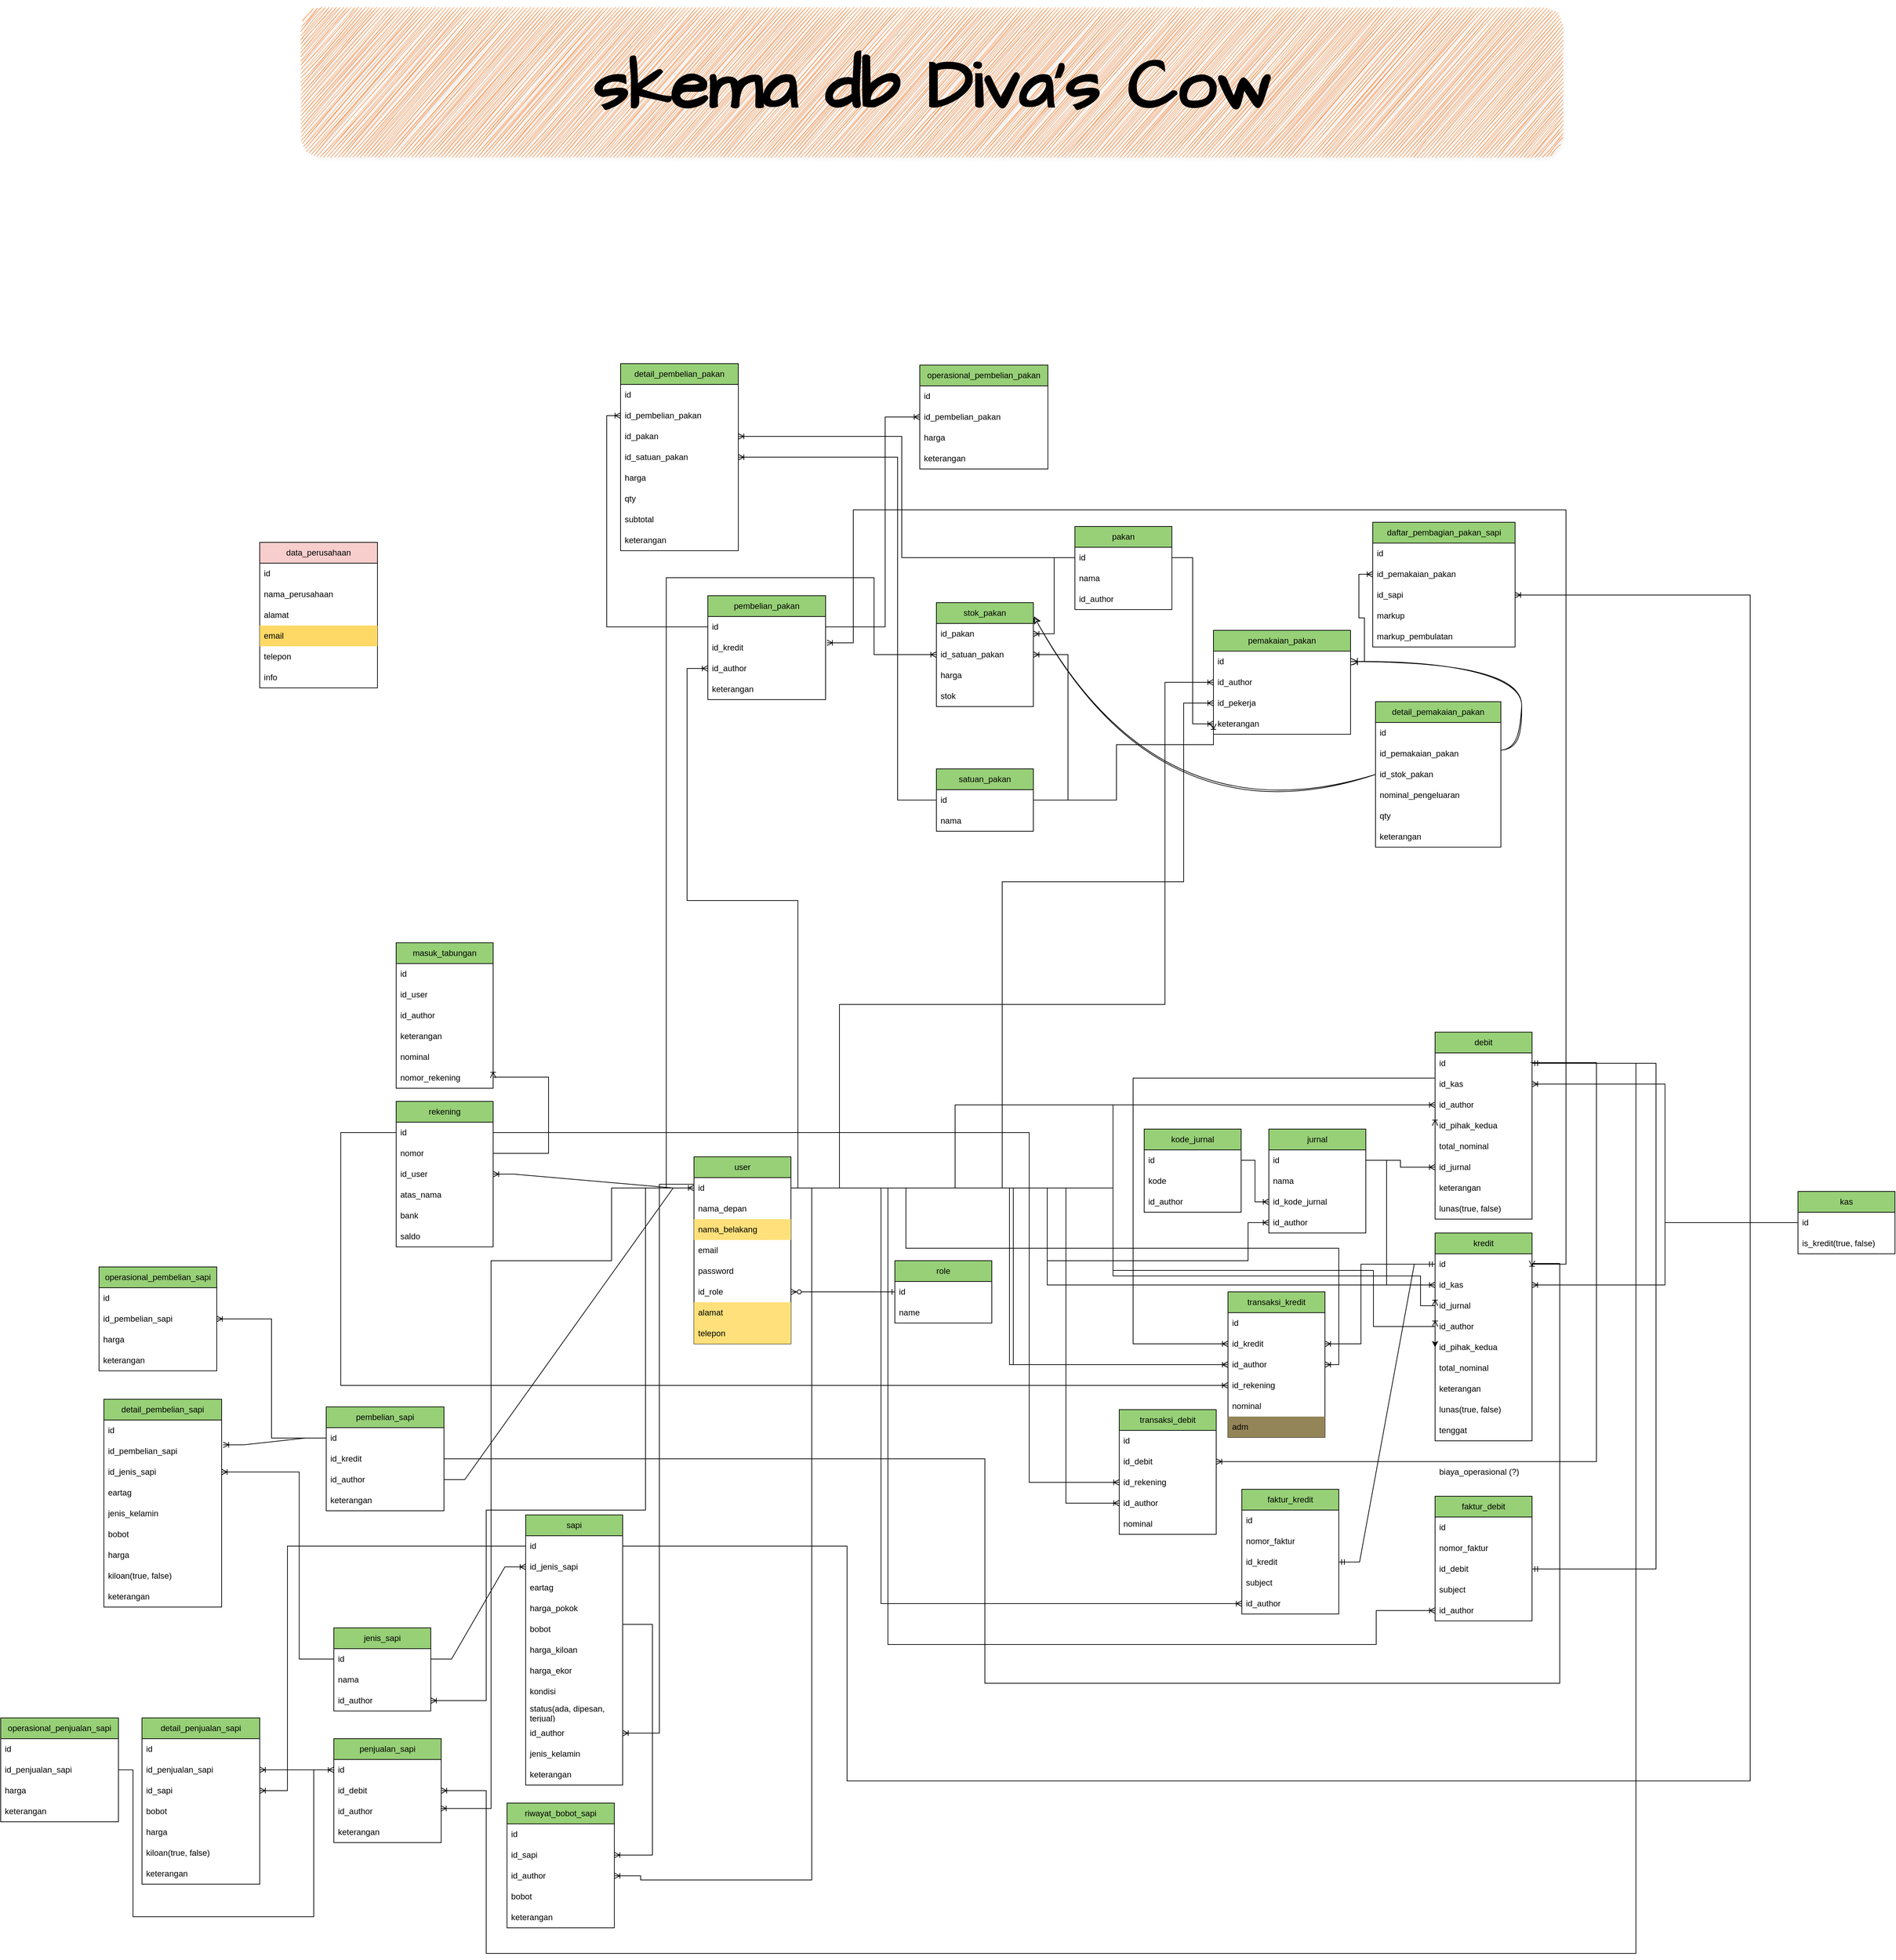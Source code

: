 <mxfile version="21.2.8" type="device">
  <diagram name="Halaman-1" id="BvxV7-awmouPTDxM876I">
    <mxGraphModel dx="2118" dy="2619" grid="0" gridSize="10" guides="1" tooltips="1" connect="1" arrows="1" fold="1" page="0" pageScale="1" pageWidth="827" pageHeight="1169" math="0" shadow="0">
      <root>
        <mxCell id="0" />
        <mxCell id="1" parent="0" />
        <mxCell id="dUojbGR3nf-XID8RkP2a-4" value="user" style="swimlane;fontStyle=0;childLayout=stackLayout;horizontal=1;startSize=30;horizontalStack=0;resizeParent=1;resizeParentMax=0;resizeLast=0;collapsible=1;marginBottom=0;whiteSpace=wrap;html=1;fillColor=#97D077;" parent="1" vertex="1">
          <mxGeometry x="240" y="-10" width="140" height="270" as="geometry">
            <mxRectangle x="240" y="-10" width="58" height="30" as="alternateBounds" />
          </mxGeometry>
        </mxCell>
        <mxCell id="dUojbGR3nf-XID8RkP2a-5" value="id" style="text;strokeColor=none;fillColor=none;align=left;verticalAlign=middle;spacingLeft=4;spacingRight=4;overflow=hidden;points=[[0,0.5],[1,0.5]];portConstraint=eastwest;rotatable=0;whiteSpace=wrap;html=1;" parent="dUojbGR3nf-XID8RkP2a-4" vertex="1">
          <mxGeometry y="30" width="140" height="30" as="geometry" />
        </mxCell>
        <mxCell id="dUojbGR3nf-XID8RkP2a-6" value="nama_depan" style="text;strokeColor=none;fillColor=none;align=left;verticalAlign=middle;spacingLeft=4;spacingRight=4;overflow=hidden;points=[[0,0.5],[1,0.5]];portConstraint=eastwest;rotatable=0;whiteSpace=wrap;html=1;" parent="dUojbGR3nf-XID8RkP2a-4" vertex="1">
          <mxGeometry y="60" width="140" height="30" as="geometry" />
        </mxCell>
        <mxCell id="dUojbGR3nf-XID8RkP2a-7" value="nama_belakang" style="text;strokeColor=none;fillColor=#FFE07A;align=left;verticalAlign=middle;spacingLeft=4;spacingRight=4;overflow=hidden;points=[[0,0.5],[1,0.5]];portConstraint=eastwest;rotatable=0;whiteSpace=wrap;html=1;" parent="dUojbGR3nf-XID8RkP2a-4" vertex="1">
          <mxGeometry y="90" width="140" height="30" as="geometry" />
        </mxCell>
        <mxCell id="dUojbGR3nf-XID8RkP2a-8" value="email" style="text;strokeColor=none;fillColor=none;align=left;verticalAlign=middle;spacingLeft=4;spacingRight=4;overflow=hidden;points=[[0,0.5],[1,0.5]];portConstraint=eastwest;rotatable=0;whiteSpace=wrap;html=1;" parent="dUojbGR3nf-XID8RkP2a-4" vertex="1">
          <mxGeometry y="120" width="140" height="30" as="geometry" />
        </mxCell>
        <mxCell id="dUojbGR3nf-XID8RkP2a-9" value="password" style="text;strokeColor=none;fillColor=none;align=left;verticalAlign=middle;spacingLeft=4;spacingRight=4;overflow=hidden;points=[[0,0.5],[1,0.5]];portConstraint=eastwest;rotatable=0;whiteSpace=wrap;html=1;" parent="dUojbGR3nf-XID8RkP2a-4" vertex="1">
          <mxGeometry y="150" width="140" height="30" as="geometry" />
        </mxCell>
        <mxCell id="dUojbGR3nf-XID8RkP2a-16" value="id_role" style="text;strokeColor=none;fillColor=none;align=left;verticalAlign=middle;spacingLeft=4;spacingRight=4;overflow=hidden;points=[[0,0.5],[1,0.5]];portConstraint=eastwest;rotatable=0;whiteSpace=wrap;html=1;" parent="dUojbGR3nf-XID8RkP2a-4" vertex="1">
          <mxGeometry y="180" width="140" height="30" as="geometry" />
        </mxCell>
        <mxCell id="dUojbGR3nf-XID8RkP2a-14" value="alamat" style="text;strokeColor=none;fillColor=#FFE07A;align=left;verticalAlign=middle;spacingLeft=4;spacingRight=4;overflow=hidden;points=[[0,0.5],[1,0.5]];portConstraint=eastwest;rotatable=0;whiteSpace=wrap;html=1;" parent="dUojbGR3nf-XID8RkP2a-4" vertex="1">
          <mxGeometry y="210" width="140" height="30" as="geometry" />
        </mxCell>
        <mxCell id="dUojbGR3nf-XID8RkP2a-13" value="telepon" style="text;strokeColor=none;fillColor=#FFE07A;align=left;verticalAlign=middle;spacingLeft=4;spacingRight=4;overflow=hidden;points=[[0,0.5],[1,0.5]];portConstraint=eastwest;rotatable=0;whiteSpace=wrap;html=1;" parent="dUojbGR3nf-XID8RkP2a-4" vertex="1">
          <mxGeometry y="240" width="140" height="30" as="geometry" />
        </mxCell>
        <mxCell id="dUojbGR3nf-XID8RkP2a-17" value="role" style="swimlane;fontStyle=0;childLayout=stackLayout;horizontal=1;startSize=30;horizontalStack=0;resizeParent=1;resizeParentMax=0;resizeLast=0;collapsible=1;marginBottom=0;whiteSpace=wrap;html=1;fillColor=#97D077;" parent="1" vertex="1">
          <mxGeometry x="530" y="140" width="140" height="90" as="geometry" />
        </mxCell>
        <mxCell id="dUojbGR3nf-XID8RkP2a-18" value="id" style="text;strokeColor=none;fillColor=none;align=left;verticalAlign=middle;spacingLeft=4;spacingRight=4;overflow=hidden;points=[[0,0.5],[1,0.5]];portConstraint=eastwest;rotatable=0;whiteSpace=wrap;html=1;" parent="dUojbGR3nf-XID8RkP2a-17" vertex="1">
          <mxGeometry y="30" width="140" height="30" as="geometry" />
        </mxCell>
        <mxCell id="dUojbGR3nf-XID8RkP2a-20" value="name" style="text;strokeColor=none;fillColor=none;align=left;verticalAlign=middle;spacingLeft=4;spacingRight=4;overflow=hidden;points=[[0,0.5],[1,0.5]];portConstraint=eastwest;rotatable=0;whiteSpace=wrap;html=1;" parent="dUojbGR3nf-XID8RkP2a-17" vertex="1">
          <mxGeometry y="60" width="140" height="30" as="geometry" />
        </mxCell>
        <mxCell id="dUojbGR3nf-XID8RkP2a-75" value="jurnal" style="swimlane;fontStyle=0;childLayout=stackLayout;horizontal=1;startSize=30;horizontalStack=0;resizeParent=1;resizeParentMax=0;resizeLast=0;collapsible=1;marginBottom=0;whiteSpace=wrap;html=1;fillColor=#97D077;" parent="1" vertex="1">
          <mxGeometry x="1070" y="-50" width="140" height="150" as="geometry" />
        </mxCell>
        <mxCell id="dUojbGR3nf-XID8RkP2a-76" value="id" style="text;strokeColor=none;fillColor=none;align=left;verticalAlign=middle;spacingLeft=4;spacingRight=4;overflow=hidden;points=[[0,0.5],[1,0.5]];portConstraint=eastwest;rotatable=0;whiteSpace=wrap;html=1;" parent="dUojbGR3nf-XID8RkP2a-75" vertex="1">
          <mxGeometry y="30" width="140" height="30" as="geometry" />
        </mxCell>
        <mxCell id="dUojbGR3nf-XID8RkP2a-77" value="nama" style="text;strokeColor=none;fillColor=none;align=left;verticalAlign=middle;spacingLeft=4;spacingRight=4;overflow=hidden;points=[[0,0.5],[1,0.5]];portConstraint=eastwest;rotatable=0;whiteSpace=wrap;html=1;" parent="dUojbGR3nf-XID8RkP2a-75" vertex="1">
          <mxGeometry y="60" width="140" height="30" as="geometry" />
        </mxCell>
        <mxCell id="2AS_-TMgv7fAdJ2bClLm-113" value="id_kode_jurnal" style="text;strokeColor=none;fillColor=none;align=left;verticalAlign=middle;spacingLeft=4;spacingRight=4;overflow=hidden;points=[[0,0.5],[1,0.5]];portConstraint=eastwest;rotatable=0;whiteSpace=wrap;html=1;" parent="dUojbGR3nf-XID8RkP2a-75" vertex="1">
          <mxGeometry y="90" width="140" height="30" as="geometry" />
        </mxCell>
        <mxCell id="dUojbGR3nf-XID8RkP2a-105" value="id_author" style="text;strokeColor=none;fillColor=none;align=left;verticalAlign=middle;spacingLeft=4;spacingRight=4;overflow=hidden;points=[[0,0.5],[1,0.5]];portConstraint=eastwest;rotatable=0;whiteSpace=wrap;html=1;" parent="dUojbGR3nf-XID8RkP2a-75" vertex="1">
          <mxGeometry y="120" width="140" height="30" as="geometry" />
        </mxCell>
        <mxCell id="dUojbGR3nf-XID8RkP2a-86" value="sapi" style="swimlane;fontStyle=0;childLayout=stackLayout;horizontal=1;startSize=30;horizontalStack=0;resizeParent=1;resizeParentMax=0;resizeLast=0;collapsible=1;marginBottom=0;whiteSpace=wrap;html=1;fillColor=#97D077;" parent="1" vertex="1">
          <mxGeometry x="-3" y="507" width="140" height="390" as="geometry">
            <mxRectangle x="687" y="-320" width="80" height="30" as="alternateBounds" />
          </mxGeometry>
        </mxCell>
        <mxCell id="dUojbGR3nf-XID8RkP2a-87" value="id" style="text;strokeColor=none;fillColor=none;align=left;verticalAlign=middle;spacingLeft=4;spacingRight=4;overflow=hidden;points=[[0,0.5],[1,0.5]];portConstraint=eastwest;rotatable=0;whiteSpace=wrap;html=1;" parent="dUojbGR3nf-XID8RkP2a-86" vertex="1">
          <mxGeometry y="30" width="140" height="30" as="geometry" />
        </mxCell>
        <mxCell id="oU52zkhYYkCAkQ8cLIlJ-24" value="id_jenis_sapi" style="text;strokeColor=none;fillColor=none;align=left;verticalAlign=middle;spacingLeft=4;spacingRight=4;overflow=hidden;points=[[0,0.5],[1,0.5]];portConstraint=eastwest;rotatable=0;whiteSpace=wrap;html=1;" parent="dUojbGR3nf-XID8RkP2a-86" vertex="1">
          <mxGeometry y="60" width="140" height="30" as="geometry" />
        </mxCell>
        <mxCell id="v1Z3-JhXyb_eql_rG3Kp-14" value="eartag" style="text;strokeColor=none;fillColor=none;align=left;verticalAlign=middle;spacingLeft=4;spacingRight=4;overflow=hidden;points=[[0,0.5],[1,0.5]];portConstraint=eastwest;rotatable=0;whiteSpace=wrap;html=1;" parent="dUojbGR3nf-XID8RkP2a-86" vertex="1">
          <mxGeometry y="90" width="140" height="30" as="geometry" />
        </mxCell>
        <mxCell id="0ovkkbI_wrgNX8tIHzGf-122" value="harga_pokok" style="text;strokeColor=none;fillColor=none;align=left;verticalAlign=middle;spacingLeft=4;spacingRight=4;overflow=hidden;points=[[0,0.5],[1,0.5]];portConstraint=eastwest;rotatable=0;whiteSpace=wrap;html=1;" parent="dUojbGR3nf-XID8RkP2a-86" vertex="1">
          <mxGeometry y="120" width="140" height="30" as="geometry" />
        </mxCell>
        <mxCell id="v1Z3-JhXyb_eql_rG3Kp-10" value="bobot" style="text;strokeColor=none;fillColor=none;align=left;verticalAlign=middle;spacingLeft=4;spacingRight=4;overflow=hidden;points=[[0,0.5],[1,0.5]];portConstraint=eastwest;rotatable=0;whiteSpace=wrap;html=1;" parent="dUojbGR3nf-XID8RkP2a-86" vertex="1">
          <mxGeometry y="150" width="140" height="30" as="geometry" />
        </mxCell>
        <mxCell id="v1Z3-JhXyb_eql_rG3Kp-11" value="harga_kiloan" style="text;strokeColor=none;fillColor=none;align=left;verticalAlign=middle;spacingLeft=4;spacingRight=4;overflow=hidden;points=[[0,0.5],[1,0.5]];portConstraint=eastwest;rotatable=0;whiteSpace=wrap;html=1;" parent="dUojbGR3nf-XID8RkP2a-86" vertex="1">
          <mxGeometry y="180" width="140" height="30" as="geometry" />
        </mxCell>
        <mxCell id="v1Z3-JhXyb_eql_rG3Kp-12" value="harga_ekor" style="text;strokeColor=none;fillColor=none;align=left;verticalAlign=middle;spacingLeft=4;spacingRight=4;overflow=hidden;points=[[0,0.5],[1,0.5]];portConstraint=eastwest;rotatable=0;whiteSpace=wrap;html=1;" parent="dUojbGR3nf-XID8RkP2a-86" vertex="1">
          <mxGeometry y="210" width="140" height="30" as="geometry" />
        </mxCell>
        <mxCell id="v1Z3-JhXyb_eql_rG3Kp-13" value="kondisi" style="text;strokeColor=none;fillColor=none;align=left;verticalAlign=middle;spacingLeft=4;spacingRight=4;overflow=hidden;points=[[0,0.5],[1,0.5]];portConstraint=eastwest;rotatable=0;whiteSpace=wrap;html=1;" parent="dUojbGR3nf-XID8RkP2a-86" vertex="1">
          <mxGeometry y="240" width="140" height="30" as="geometry" />
        </mxCell>
        <mxCell id="oU52zkhYYkCAkQ8cLIlJ-25" value="status(ada, dipesan, terjual)" style="text;strokeColor=none;fillColor=none;align=left;verticalAlign=middle;spacingLeft=4;spacingRight=4;overflow=hidden;points=[[0,0.5],[1,0.5]];portConstraint=eastwest;rotatable=0;whiteSpace=wrap;html=1;" parent="dUojbGR3nf-XID8RkP2a-86" vertex="1">
          <mxGeometry y="270" width="140" height="30" as="geometry" />
        </mxCell>
        <mxCell id="TY7GTJ_VE3zJBdTlaGuK-15" value="id_author" style="text;strokeColor=none;fillColor=none;align=left;verticalAlign=middle;spacingLeft=4;spacingRight=4;overflow=hidden;points=[[0,0.5],[1,0.5]];portConstraint=eastwest;rotatable=0;whiteSpace=wrap;html=1;" parent="dUojbGR3nf-XID8RkP2a-86" vertex="1">
          <mxGeometry y="300" width="140" height="30" as="geometry" />
        </mxCell>
        <mxCell id="0ovkkbI_wrgNX8tIHzGf-2" value="jenis_kelamin" style="text;strokeColor=none;fillColor=none;align=left;verticalAlign=middle;spacingLeft=4;spacingRight=4;overflow=hidden;points=[[0,0.5],[1,0.5]];portConstraint=eastwest;rotatable=0;whiteSpace=wrap;html=1;" parent="dUojbGR3nf-XID8RkP2a-86" vertex="1">
          <mxGeometry y="330" width="140" height="30" as="geometry" />
        </mxCell>
        <mxCell id="z3B__PwLJVRR9AzoD7FM-11" value="keterangan" style="text;strokeColor=none;fillColor=none;align=left;verticalAlign=middle;spacingLeft=4;spacingRight=4;overflow=hidden;points=[[0,0.5],[1,0.5]];portConstraint=eastwest;rotatable=0;whiteSpace=wrap;html=1;" parent="dUojbGR3nf-XID8RkP2a-86" vertex="1">
          <mxGeometry y="360" width="140" height="30" as="geometry" />
        </mxCell>
        <mxCell id="TY7GTJ_VE3zJBdTlaGuK-3" value="" style="edgeStyle=entityRelationEdgeStyle;endArrow=ERzeroToMany;startArrow=ERone;endFill=1;startFill=0;exitX=0;exitY=0.5;exitDx=0;exitDy=0;entryX=1;entryY=0.5;entryDx=0;entryDy=0;" parent="1" source="dUojbGR3nf-XID8RkP2a-18" target="dUojbGR3nf-XID8RkP2a-16" edge="1">
          <mxGeometry width="100" height="100" relative="1" as="geometry">
            <mxPoint x="160" y="460" as="sourcePoint" />
            <mxPoint x="410" y="185" as="targetPoint" />
          </mxGeometry>
        </mxCell>
        <mxCell id="dUojbGR3nf-XID8RkP2a-31" value="pakan" style="swimlane;fontStyle=0;childLayout=stackLayout;horizontal=1;startSize=30;horizontalStack=0;resizeParent=1;resizeParentMax=0;resizeLast=0;collapsible=1;marginBottom=0;whiteSpace=wrap;html=1;fillColor=#97D077;" parent="1" vertex="1">
          <mxGeometry x="790" y="-920" width="140" height="120" as="geometry" />
        </mxCell>
        <mxCell id="dUojbGR3nf-XID8RkP2a-32" value="id" style="text;strokeColor=none;fillColor=none;align=left;verticalAlign=middle;spacingLeft=4;spacingRight=4;overflow=hidden;points=[[0,0.5],[1,0.5]];portConstraint=eastwest;rotatable=0;whiteSpace=wrap;html=1;" parent="dUojbGR3nf-XID8RkP2a-31" vertex="1">
          <mxGeometry y="30" width="140" height="30" as="geometry" />
        </mxCell>
        <mxCell id="dUojbGR3nf-XID8RkP2a-33" value="nama" style="text;strokeColor=none;fillColor=none;align=left;verticalAlign=middle;spacingLeft=4;spacingRight=4;overflow=hidden;points=[[0,0.5],[1,0.5]];portConstraint=eastwest;rotatable=0;whiteSpace=wrap;html=1;" parent="dUojbGR3nf-XID8RkP2a-31" vertex="1">
          <mxGeometry y="60" width="140" height="30" as="geometry" />
        </mxCell>
        <mxCell id="dUojbGR3nf-XID8RkP2a-103" value="id_author" style="text;strokeColor=none;fillColor=none;align=left;verticalAlign=middle;spacingLeft=4;spacingRight=4;overflow=hidden;points=[[0,0.5],[1,0.5]];portConstraint=eastwest;rotatable=0;whiteSpace=wrap;html=1;" parent="dUojbGR3nf-XID8RkP2a-31" vertex="1">
          <mxGeometry y="90" width="140" height="30" as="geometry" />
        </mxCell>
        <mxCell id="2AS_-TMgv7fAdJ2bClLm-7" value="rekening" style="swimlane;fontStyle=0;childLayout=stackLayout;horizontal=1;startSize=30;horizontalStack=0;resizeParent=1;resizeParentMax=0;resizeLast=0;collapsible=1;marginBottom=0;whiteSpace=wrap;html=1;fillColor=#97D077;" parent="1" vertex="1">
          <mxGeometry x="-190" y="-90" width="140" height="210" as="geometry" />
        </mxCell>
        <mxCell id="2AS_-TMgv7fAdJ2bClLm-8" value="id" style="text;strokeColor=none;fillColor=none;align=left;verticalAlign=middle;spacingLeft=4;spacingRight=4;overflow=hidden;points=[[0,0.5],[1,0.5]];portConstraint=eastwest;rotatable=0;whiteSpace=wrap;html=1;" parent="2AS_-TMgv7fAdJ2bClLm-7" vertex="1">
          <mxGeometry y="30" width="140" height="30" as="geometry" />
        </mxCell>
        <mxCell id="z3B__PwLJVRR9AzoD7FM-4" value="nomor" style="text;strokeColor=none;fillColor=none;align=left;verticalAlign=middle;spacingLeft=4;spacingRight=4;overflow=hidden;points=[[0,0.5],[1,0.5]];portConstraint=eastwest;rotatable=0;whiteSpace=wrap;html=1;" parent="2AS_-TMgv7fAdJ2bClLm-7" vertex="1">
          <mxGeometry y="60" width="140" height="30" as="geometry" />
        </mxCell>
        <mxCell id="2AS_-TMgv7fAdJ2bClLm-15" value="id_user" style="text;strokeColor=none;fillColor=none;align=left;verticalAlign=middle;spacingLeft=4;spacingRight=4;overflow=hidden;points=[[0,0.5],[1,0.5]];portConstraint=eastwest;rotatable=0;whiteSpace=wrap;html=1;" parent="2AS_-TMgv7fAdJ2bClLm-7" vertex="1">
          <mxGeometry y="90" width="140" height="30" as="geometry" />
        </mxCell>
        <mxCell id="2AS_-TMgv7fAdJ2bClLm-9" value="atas_nama" style="text;strokeColor=none;fillColor=none;align=left;verticalAlign=middle;spacingLeft=4;spacingRight=4;overflow=hidden;points=[[0,0.5],[1,0.5]];portConstraint=eastwest;rotatable=0;whiteSpace=wrap;html=1;" parent="2AS_-TMgv7fAdJ2bClLm-7" vertex="1">
          <mxGeometry y="120" width="140" height="30" as="geometry" />
        </mxCell>
        <mxCell id="2AS_-TMgv7fAdJ2bClLm-14" value="bank" style="text;strokeColor=none;fillColor=none;align=left;verticalAlign=middle;spacingLeft=4;spacingRight=4;overflow=hidden;points=[[0,0.5],[1,0.5]];portConstraint=eastwest;rotatable=0;whiteSpace=wrap;html=1;" parent="2AS_-TMgv7fAdJ2bClLm-7" vertex="1">
          <mxGeometry y="150" width="140" height="30" as="geometry" />
        </mxCell>
        <mxCell id="hdHKGQENbduNfrMSDR7r-1" value="saldo" style="text;strokeColor=none;fillColor=none;align=left;verticalAlign=middle;spacingLeft=4;spacingRight=4;overflow=hidden;points=[[0,0.5],[1,0.5]];portConstraint=eastwest;rotatable=0;whiteSpace=wrap;html=1;" parent="2AS_-TMgv7fAdJ2bClLm-7" vertex="1">
          <mxGeometry y="180" width="140" height="30" as="geometry" />
        </mxCell>
        <mxCell id="2AS_-TMgv7fAdJ2bClLm-16" value="" style="edgeStyle=entityRelationEdgeStyle;fontSize=12;html=1;endArrow=ERoneToMany;rounded=0;exitX=0;exitY=0.5;exitDx=0;exitDy=0;entryX=1;entryY=0.5;entryDx=0;entryDy=0;" parent="1" source="dUojbGR3nf-XID8RkP2a-5" target="2AS_-TMgv7fAdJ2bClLm-15" edge="1">
          <mxGeometry width="100" height="100" relative="1" as="geometry">
            <mxPoint x="170" y="380" as="sourcePoint" />
            <mxPoint x="270" y="280" as="targetPoint" />
          </mxGeometry>
        </mxCell>
        <mxCell id="dUojbGR3nf-XID8RkP2a-106" value="masuk_tabungan" style="swimlane;fontStyle=0;childLayout=stackLayout;horizontal=1;startSize=30;horizontalStack=0;resizeParent=1;resizeParentMax=0;resizeLast=0;collapsible=1;marginBottom=0;whiteSpace=wrap;html=1;fillColor=#97D077;" parent="1" vertex="1">
          <mxGeometry x="-190" y="-319" width="140" height="210" as="geometry" />
        </mxCell>
        <mxCell id="dUojbGR3nf-XID8RkP2a-107" value="id" style="text;strokeColor=none;fillColor=none;align=left;verticalAlign=middle;spacingLeft=4;spacingRight=4;overflow=hidden;points=[[0,0.5],[1,0.5]];portConstraint=eastwest;rotatable=0;whiteSpace=wrap;html=1;" parent="dUojbGR3nf-XID8RkP2a-106" vertex="1">
          <mxGeometry y="30" width="140" height="30" as="geometry" />
        </mxCell>
        <mxCell id="dUojbGR3nf-XID8RkP2a-108" value="id_user" style="text;strokeColor=none;fillColor=none;align=left;verticalAlign=middle;spacingLeft=4;spacingRight=4;overflow=hidden;points=[[0,0.5],[1,0.5]];portConstraint=eastwest;rotatable=0;whiteSpace=wrap;html=1;" parent="dUojbGR3nf-XID8RkP2a-106" vertex="1">
          <mxGeometry y="60" width="140" height="30" as="geometry" />
        </mxCell>
        <mxCell id="dUojbGR3nf-XID8RkP2a-110" value="id_author" style="text;strokeColor=none;fillColor=none;align=left;verticalAlign=middle;spacingLeft=4;spacingRight=4;overflow=hidden;points=[[0,0.5],[1,0.5]];portConstraint=eastwest;rotatable=0;whiteSpace=wrap;html=1;" parent="dUojbGR3nf-XID8RkP2a-106" vertex="1">
          <mxGeometry y="90" width="140" height="30" as="geometry" />
        </mxCell>
        <mxCell id="dUojbGR3nf-XID8RkP2a-111" value="keterangan" style="text;strokeColor=none;fillColor=none;align=left;verticalAlign=middle;spacingLeft=4;spacingRight=4;overflow=hidden;points=[[0,0.5],[1,0.5]];portConstraint=eastwest;rotatable=0;whiteSpace=wrap;html=1;" parent="dUojbGR3nf-XID8RkP2a-106" vertex="1">
          <mxGeometry y="120" width="140" height="30" as="geometry" />
        </mxCell>
        <mxCell id="2AS_-TMgv7fAdJ2bClLm-5" value="nominal" style="text;strokeColor=none;fillColor=none;align=left;verticalAlign=middle;spacingLeft=4;spacingRight=4;overflow=hidden;points=[[0,0.5],[1,0.5]];portConstraint=eastwest;rotatable=0;whiteSpace=wrap;html=1;" parent="dUojbGR3nf-XID8RkP2a-106" vertex="1">
          <mxGeometry y="150" width="140" height="30" as="geometry" />
        </mxCell>
        <mxCell id="2AS_-TMgv7fAdJ2bClLm-6" value="nomor_rekening" style="text;strokeColor=none;fillColor=none;align=left;verticalAlign=middle;spacingLeft=4;spacingRight=4;overflow=hidden;points=[[0,0.5],[1,0.5]];portConstraint=eastwest;rotatable=0;whiteSpace=wrap;html=1;" parent="dUojbGR3nf-XID8RkP2a-106" vertex="1">
          <mxGeometry y="180" width="140" height="30" as="geometry" />
        </mxCell>
        <mxCell id="2AS_-TMgv7fAdJ2bClLm-19" value="" style="fontSize=12;html=1;endArrow=ERoneToMany;rounded=0;exitX=1;exitY=0.5;exitDx=0;exitDy=0;entryX=1;entryY=0.5;entryDx=0;entryDy=0;edgeStyle=orthogonalEdgeStyle;" parent="1" source="z3B__PwLJVRR9AzoD7FM-4" target="2AS_-TMgv7fAdJ2bClLm-6" edge="1">
          <mxGeometry width="100" height="100" relative="1" as="geometry">
            <mxPoint x="200" y="-90" as="sourcePoint" />
            <mxPoint x="300" y="-190" as="targetPoint" />
            <Array as="points">
              <mxPoint x="30" y="-15" />
              <mxPoint x="30" y="-125" />
            </Array>
          </mxGeometry>
        </mxCell>
        <mxCell id="0ovkkbI_wrgNX8tIHzGf-48" style="edgeStyle=orthogonalEdgeStyle;shape=connector;rounded=0;orthogonalLoop=1;jettySize=auto;html=1;entryX=1;entryY=0.5;entryDx=0;entryDy=0;labelBackgroundColor=default;strokeColor=default;fontFamily=Helvetica;fontSize=12;fontColor=default;endArrow=ERoneToMany;" parent="1" source="2AS_-TMgv7fAdJ2bClLm-31" target="0ovkkbI_wrgNX8tIHzGf-45" edge="1">
          <mxGeometry relative="1" as="geometry">
            <Array as="points">
              <mxPoint x="534" y="-525" />
              <mxPoint x="534" y="-1020" />
            </Array>
          </mxGeometry>
        </mxCell>
        <mxCell id="2AS_-TMgv7fAdJ2bClLm-31" value="satuan_pakan" style="swimlane;fontStyle=0;childLayout=stackLayout;horizontal=1;startSize=30;horizontalStack=0;resizeParent=1;resizeParentMax=0;resizeLast=0;collapsible=1;marginBottom=0;whiteSpace=wrap;html=1;fillColor=#97D077;" parent="1" vertex="1">
          <mxGeometry x="590" y="-570" width="140" height="90" as="geometry" />
        </mxCell>
        <mxCell id="2AS_-TMgv7fAdJ2bClLm-32" value="id" style="text;strokeColor=none;fillColor=none;align=left;verticalAlign=middle;spacingLeft=4;spacingRight=4;overflow=hidden;points=[[0,0.5],[1,0.5]];portConstraint=eastwest;rotatable=0;whiteSpace=wrap;html=1;" parent="2AS_-TMgv7fAdJ2bClLm-31" vertex="1">
          <mxGeometry y="30" width="140" height="30" as="geometry" />
        </mxCell>
        <mxCell id="2AS_-TMgv7fAdJ2bClLm-33" value="nama" style="text;strokeColor=none;fillColor=none;align=left;verticalAlign=middle;spacingLeft=4;spacingRight=4;overflow=hidden;points=[[0,0.5],[1,0.5]];portConstraint=eastwest;rotatable=0;whiteSpace=wrap;html=1;" parent="2AS_-TMgv7fAdJ2bClLm-31" vertex="1">
          <mxGeometry y="60" width="140" height="30" as="geometry" />
        </mxCell>
        <mxCell id="2AS_-TMgv7fAdJ2bClLm-45" value="pembelian_pakan" style="swimlane;fontStyle=0;childLayout=stackLayout;horizontal=1;startSize=30;horizontalStack=0;resizeParent=1;resizeParentMax=0;resizeLast=0;collapsible=1;marginBottom=0;whiteSpace=wrap;html=1;fillColor=#97D077;" parent="1" vertex="1">
          <mxGeometry x="260" y="-820" width="170" height="150" as="geometry" />
        </mxCell>
        <mxCell id="2AS_-TMgv7fAdJ2bClLm-46" value="id" style="text;strokeColor=none;fillColor=none;align=left;verticalAlign=middle;spacingLeft=4;spacingRight=4;overflow=hidden;points=[[0,0.5],[1,0.5]];portConstraint=eastwest;rotatable=0;whiteSpace=wrap;html=1;" parent="2AS_-TMgv7fAdJ2bClLm-45" vertex="1">
          <mxGeometry y="30" width="170" height="30" as="geometry" />
        </mxCell>
        <mxCell id="oU52zkhYYkCAkQ8cLIlJ-36" value="id_kredit" style="text;strokeColor=none;fillColor=none;align=left;verticalAlign=middle;spacingLeft=4;spacingRight=4;overflow=hidden;points=[[0,0.5],[1,0.5]];portConstraint=eastwest;rotatable=0;whiteSpace=wrap;html=1;" parent="2AS_-TMgv7fAdJ2bClLm-45" vertex="1">
          <mxGeometry y="60" width="170" height="30" as="geometry" />
        </mxCell>
        <mxCell id="2AS_-TMgv7fAdJ2bClLm-47" value="id_author" style="text;strokeColor=none;fillColor=none;align=left;verticalAlign=middle;spacingLeft=4;spacingRight=4;overflow=hidden;points=[[0,0.5],[1,0.5]];portConstraint=eastwest;rotatable=0;whiteSpace=wrap;html=1;" parent="2AS_-TMgv7fAdJ2bClLm-45" vertex="1">
          <mxGeometry y="90" width="170" height="30" as="geometry" />
        </mxCell>
        <mxCell id="0ovkkbI_wrgNX8tIHzGf-105" value="keterangan" style="text;strokeColor=none;fillColor=none;align=left;verticalAlign=middle;spacingLeft=4;spacingRight=4;overflow=hidden;points=[[0,0.5],[1,0.5]];portConstraint=eastwest;rotatable=0;whiteSpace=wrap;html=1;" parent="2AS_-TMgv7fAdJ2bClLm-45" vertex="1">
          <mxGeometry y="120" width="170" height="30" as="geometry" />
        </mxCell>
        <mxCell id="2AS_-TMgv7fAdJ2bClLm-53" value="" style="edgeStyle=orthogonalEdgeStyle;fontSize=12;html=1;endArrow=ERoneToMany;rounded=0;exitX=0;exitY=0.5;exitDx=0;exitDy=0;entryX=1;entryY=0.5;entryDx=0;entryDy=0;" parent="1" source="dUojbGR3nf-XID8RkP2a-32" target="0ovkkbI_wrgNX8tIHzGf-43" edge="1">
          <mxGeometry width="100" height="100" relative="1" as="geometry">
            <mxPoint x="-240" y="-250" as="sourcePoint" />
            <mxPoint x="-130" y="-440" as="targetPoint" />
            <Array as="points">
              <mxPoint x="540" y="-875" />
              <mxPoint x="540" y="-1050" />
            </Array>
          </mxGeometry>
        </mxCell>
        <mxCell id="2AS_-TMgv7fAdJ2bClLm-59" value="" style="edgeStyle=orthogonalEdgeStyle;fontSize=12;html=1;endArrow=ERoneToMany;rounded=0;exitX=1;exitY=0.5;exitDx=0;exitDy=0;entryX=0;entryY=0.5;entryDx=0;entryDy=0;elbow=vertical;" parent="1" source="dUojbGR3nf-XID8RkP2a-5" target="2AS_-TMgv7fAdJ2bClLm-47" edge="1">
          <mxGeometry width="100" height="100" relative="1" as="geometry">
            <mxPoint x="540" y="30" as="sourcePoint" />
            <mxPoint x="640" y="-70" as="targetPoint" />
            <Array as="points">
              <mxPoint x="390" y="35" />
              <mxPoint x="390" y="-380" />
              <mxPoint x="230" y="-380" />
              <mxPoint x="230" y="-715" />
            </Array>
          </mxGeometry>
        </mxCell>
        <mxCell id="2AS_-TMgv7fAdJ2bClLm-62" value="pemakaian_pakan" style="swimlane;fontStyle=0;childLayout=stackLayout;horizontal=1;startSize=30;horizontalStack=0;resizeParent=1;resizeParentMax=0;resizeLast=0;collapsible=1;marginBottom=0;whiteSpace=wrap;html=1;fillColor=#97D077;" parent="1" vertex="1">
          <mxGeometry x="990" y="-770" width="198" height="150" as="geometry" />
        </mxCell>
        <mxCell id="2AS_-TMgv7fAdJ2bClLm-63" value="id" style="text;strokeColor=none;fillColor=none;align=left;verticalAlign=middle;spacingLeft=4;spacingRight=4;overflow=hidden;points=[[0,0.5],[1,0.5]];portConstraint=eastwest;rotatable=0;whiteSpace=wrap;html=1;" parent="2AS_-TMgv7fAdJ2bClLm-62" vertex="1">
          <mxGeometry y="30" width="198" height="30" as="geometry" />
        </mxCell>
        <mxCell id="2AS_-TMgv7fAdJ2bClLm-66" value="id_author" style="text;strokeColor=none;fillColor=none;align=left;verticalAlign=middle;spacingLeft=4;spacingRight=4;overflow=hidden;points=[[0,0.5],[1,0.5]];portConstraint=eastwest;rotatable=0;whiteSpace=wrap;html=1;" parent="2AS_-TMgv7fAdJ2bClLm-62" vertex="1">
          <mxGeometry y="60" width="198" height="30" as="geometry" />
        </mxCell>
        <mxCell id="0ovkkbI_wrgNX8tIHzGf-78" value="id_pekerja" style="text;strokeColor=none;fillColor=none;align=left;verticalAlign=middle;spacingLeft=4;spacingRight=4;overflow=hidden;points=[[0,0.5],[1,0.5]];portConstraint=eastwest;rotatable=0;whiteSpace=wrap;html=1;" parent="2AS_-TMgv7fAdJ2bClLm-62" vertex="1">
          <mxGeometry y="90" width="198" height="30" as="geometry" />
        </mxCell>
        <mxCell id="2AS_-TMgv7fAdJ2bClLm-44" value="keterangan" style="text;strokeColor=none;fillColor=none;align=left;verticalAlign=middle;spacingLeft=4;spacingRight=4;overflow=hidden;points=[[0,0.5],[1,0.5]];portConstraint=eastwest;rotatable=0;whiteSpace=wrap;html=1;" parent="2AS_-TMgv7fAdJ2bClLm-62" vertex="1">
          <mxGeometry y="120" width="198" height="30" as="geometry" />
        </mxCell>
        <mxCell id="2AS_-TMgv7fAdJ2bClLm-70" value="" style="edgeStyle=entityRelationEdgeStyle;fontSize=12;html=1;endArrow=ERoneToMany;rounded=0;exitX=1;exitY=0.5;exitDx=0;exitDy=0;entryX=0;entryY=0.5;entryDx=0;entryDy=0;" parent="1" source="dUojbGR3nf-XID8RkP2a-32" edge="1">
          <mxGeometry width="100" height="100" relative="1" as="geometry">
            <mxPoint x="430" y="-270" as="sourcePoint" />
            <mxPoint x="990" y="-635" as="targetPoint" />
          </mxGeometry>
        </mxCell>
        <mxCell id="2AS_-TMgv7fAdJ2bClLm-71" value="" style="edgeStyle=orthogonalEdgeStyle;fontSize=12;html=1;endArrow=ERoneToMany;rounded=0;entryX=0;entryY=0.5;entryDx=0;entryDy=0;movable=1;resizable=1;rotatable=1;deletable=1;editable=1;locked=0;connectable=1;exitX=1;exitY=0.5;exitDx=0;exitDy=0;" parent="1" source="2AS_-TMgv7fAdJ2bClLm-32" edge="1">
          <mxGeometry width="100" height="100" relative="1" as="geometry">
            <mxPoint x="780" y="-490" as="sourcePoint" />
            <mxPoint x="990" y="-635" as="targetPoint" />
            <Array as="points">
              <mxPoint x="850" y="-525" />
              <mxPoint x="850" y="-605" />
            </Array>
          </mxGeometry>
        </mxCell>
        <mxCell id="2AS_-TMgv7fAdJ2bClLm-74" value="stok_pakan" style="swimlane;fontStyle=0;childLayout=stackLayout;horizontal=1;startSize=30;horizontalStack=0;resizeParent=1;resizeParentMax=0;resizeLast=0;collapsible=1;marginBottom=0;whiteSpace=wrap;html=1;fillColor=#97D077;" parent="1" vertex="1">
          <mxGeometry x="590" y="-810" width="140" height="150" as="geometry" />
        </mxCell>
        <mxCell id="2AS_-TMgv7fAdJ2bClLm-76" value="id_pakan" style="text;strokeColor=none;fillColor=none;align=left;verticalAlign=middle;spacingLeft=4;spacingRight=4;overflow=hidden;points=[[0,0.5],[1,0.5]];portConstraint=eastwest;rotatable=0;whiteSpace=wrap;html=1;" parent="2AS_-TMgv7fAdJ2bClLm-74" vertex="1">
          <mxGeometry y="30" width="140" height="30" as="geometry" />
        </mxCell>
        <mxCell id="2AS_-TMgv7fAdJ2bClLm-78" value="id_satuan_pakan" style="text;strokeColor=none;fillColor=none;align=left;verticalAlign=middle;spacingLeft=4;spacingRight=4;overflow=hidden;points=[[0,0.5],[1,0.5]];portConstraint=eastwest;rotatable=0;whiteSpace=wrap;html=1;" parent="2AS_-TMgv7fAdJ2bClLm-74" vertex="1">
          <mxGeometry y="60" width="140" height="30" as="geometry" />
        </mxCell>
        <mxCell id="0ovkkbI_wrgNX8tIHzGf-119" value="harga" style="text;strokeColor=none;fillColor=none;align=left;verticalAlign=middle;spacingLeft=4;spacingRight=4;overflow=hidden;points=[[0,0.5],[1,0.5]];portConstraint=eastwest;rotatable=0;whiteSpace=wrap;html=1;" parent="2AS_-TMgv7fAdJ2bClLm-74" vertex="1">
          <mxGeometry y="90" width="140" height="30" as="geometry" />
        </mxCell>
        <mxCell id="2AS_-TMgv7fAdJ2bClLm-80" value="stok" style="text;strokeColor=none;fillColor=none;align=left;verticalAlign=middle;spacingLeft=4;spacingRight=4;overflow=hidden;points=[[0,0.5],[1,0.5]];portConstraint=eastwest;rotatable=0;whiteSpace=wrap;html=1;" parent="2AS_-TMgv7fAdJ2bClLm-74" vertex="1">
          <mxGeometry y="120" width="140" height="30" as="geometry" />
        </mxCell>
        <mxCell id="2AS_-TMgv7fAdJ2bClLm-82" value="" style="fontSize=12;html=1;endArrow=ERoneToMany;rounded=0;exitX=1;exitY=0.5;exitDx=0;exitDy=0;entryX=1;entryY=0.5;entryDx=0;entryDy=0;edgeStyle=elbowEdgeStyle;" parent="1" source="2AS_-TMgv7fAdJ2bClLm-32" target="2AS_-TMgv7fAdJ2bClLm-78" edge="1">
          <mxGeometry width="100" height="100" relative="1" as="geometry">
            <mxPoint x="670" y="-390" as="sourcePoint" />
            <mxPoint x="770" y="-490" as="targetPoint" />
            <Array as="points">
              <mxPoint x="780" y="-390" />
            </Array>
          </mxGeometry>
        </mxCell>
        <mxCell id="2AS_-TMgv7fAdJ2bClLm-83" value="" style="edgeStyle=orthogonalEdgeStyle;fontSize=12;html=1;endArrow=ERoneToMany;rounded=0;exitX=0;exitY=0.5;exitDx=0;exitDy=0;entryX=0;entryY=0.5;entryDx=0;entryDy=0;" parent="1" source="dUojbGR3nf-XID8RkP2a-5" edge="1">
          <mxGeometry width="100" height="100" relative="1" as="geometry">
            <mxPoint x="440" y="-390" as="sourcePoint" />
            <mxPoint x="590" y="-735" as="targetPoint" />
            <Array as="points">
              <mxPoint x="200" y="35" />
              <mxPoint x="200" y="-846" />
              <mxPoint x="500" y="-846" />
              <mxPoint x="500" y="-735" />
            </Array>
          </mxGeometry>
        </mxCell>
        <mxCell id="2AS_-TMgv7fAdJ2bClLm-84" value="" style="edgeStyle=entityRelationEdgeStyle;fontSize=12;html=1;endArrow=ERoneToMany;rounded=0;exitX=0;exitY=0.5;exitDx=0;exitDy=0;entryX=1;entryY=0.5;entryDx=0;entryDy=0;" parent="1" source="dUojbGR3nf-XID8RkP2a-32" target="2AS_-TMgv7fAdJ2bClLm-76" edge="1">
          <mxGeometry width="100" height="100" relative="1" as="geometry">
            <mxPoint x="620" y="-450" as="sourcePoint" />
            <mxPoint x="720" y="-550" as="targetPoint" />
          </mxGeometry>
        </mxCell>
        <mxCell id="2AS_-TMgv7fAdJ2bClLm-96" value="debit" style="swimlane;fontStyle=0;childLayout=stackLayout;horizontal=1;startSize=30;horizontalStack=0;resizeParent=1;resizeParentMax=0;resizeLast=0;collapsible=1;marginBottom=0;whiteSpace=wrap;html=1;fillColor=#97D077;" parent="1" vertex="1">
          <mxGeometry x="1310" y="-190" width="140" height="270" as="geometry" />
        </mxCell>
        <mxCell id="TDMl-ybu1HQ5fTbJjhp0-1" value="id" style="text;strokeColor=none;fillColor=none;align=left;verticalAlign=middle;spacingLeft=4;spacingRight=4;overflow=hidden;points=[[0,0.5],[1,0.5]];portConstraint=eastwest;rotatable=0;whiteSpace=wrap;html=1;" parent="2AS_-TMgv7fAdJ2bClLm-96" vertex="1">
          <mxGeometry y="30" width="140" height="30" as="geometry" />
        </mxCell>
        <mxCell id="2AS_-TMgv7fAdJ2bClLm-97" value="id_kas" style="text;strokeColor=none;fillColor=none;align=left;verticalAlign=middle;spacingLeft=4;spacingRight=4;overflow=hidden;points=[[0,0.5],[1,0.5]];portConstraint=eastwest;rotatable=0;whiteSpace=wrap;html=1;" parent="2AS_-TMgv7fAdJ2bClLm-96" vertex="1">
          <mxGeometry y="60" width="140" height="30" as="geometry" />
        </mxCell>
        <mxCell id="2AS_-TMgv7fAdJ2bClLm-98" value="id_author" style="text;strokeColor=none;fillColor=none;align=left;verticalAlign=middle;spacingLeft=4;spacingRight=4;overflow=hidden;points=[[0,0.5],[1,0.5]];portConstraint=eastwest;rotatable=0;whiteSpace=wrap;html=1;" parent="2AS_-TMgv7fAdJ2bClLm-96" vertex="1">
          <mxGeometry y="90" width="140" height="30" as="geometry" />
        </mxCell>
        <mxCell id="2AS_-TMgv7fAdJ2bClLm-99" value="id_pihak_kedua" style="text;strokeColor=none;fillColor=none;align=left;verticalAlign=middle;spacingLeft=4;spacingRight=4;overflow=hidden;points=[[0,0.5],[1,0.5]];portConstraint=eastwest;rotatable=0;whiteSpace=wrap;html=1;" parent="2AS_-TMgv7fAdJ2bClLm-96" vertex="1">
          <mxGeometry y="120" width="140" height="30" as="geometry" />
        </mxCell>
        <mxCell id="2AS_-TMgv7fAdJ2bClLm-100" value="total_nominal" style="text;strokeColor=none;fillColor=none;align=left;verticalAlign=middle;spacingLeft=4;spacingRight=4;overflow=hidden;points=[[0,0.5],[1,0.5]];portConstraint=eastwest;rotatable=0;whiteSpace=wrap;html=1;" parent="2AS_-TMgv7fAdJ2bClLm-96" vertex="1">
          <mxGeometry y="150" width="140" height="30" as="geometry" />
        </mxCell>
        <mxCell id="2AS_-TMgv7fAdJ2bClLm-103" value="id_jurnal" style="text;strokeColor=none;fillColor=none;align=left;verticalAlign=middle;spacingLeft=4;spacingRight=4;overflow=hidden;points=[[0,0.5],[1,0.5]];portConstraint=eastwest;rotatable=0;whiteSpace=wrap;html=1;" parent="2AS_-TMgv7fAdJ2bClLm-96" vertex="1">
          <mxGeometry y="180" width="140" height="30" as="geometry" />
        </mxCell>
        <mxCell id="2AS_-TMgv7fAdJ2bClLm-101" value="keterangan" style="text;strokeColor=none;fillColor=none;align=left;verticalAlign=middle;spacingLeft=4;spacingRight=4;overflow=hidden;points=[[0,0.5],[1,0.5]];portConstraint=eastwest;rotatable=0;whiteSpace=wrap;html=1;" parent="2AS_-TMgv7fAdJ2bClLm-96" vertex="1">
          <mxGeometry y="210" width="140" height="30" as="geometry" />
        </mxCell>
        <mxCell id="oU52zkhYYkCAkQ8cLIlJ-1" value="lunas(true, false)" style="text;strokeColor=none;fillColor=none;align=left;verticalAlign=middle;spacingLeft=4;spacingRight=4;overflow=hidden;points=[[0,0.5],[1,0.5]];portConstraint=eastwest;rotatable=0;whiteSpace=wrap;html=1;" parent="2AS_-TMgv7fAdJ2bClLm-96" vertex="1">
          <mxGeometry y="240" width="140" height="30" as="geometry" />
        </mxCell>
        <mxCell id="2AS_-TMgv7fAdJ2bClLm-88" value="kredit" style="swimlane;fontStyle=0;childLayout=stackLayout;horizontal=1;startSize=30;horizontalStack=0;resizeParent=1;resizeParentMax=0;resizeLast=0;collapsible=1;marginBottom=0;whiteSpace=wrap;html=1;fillColor=#97D077;" parent="1" vertex="1">
          <mxGeometry x="1310" y="100" width="140" height="300" as="geometry" />
        </mxCell>
        <mxCell id="2AS_-TMgv7fAdJ2bClLm-89" value="id" style="text;strokeColor=none;fillColor=none;align=left;verticalAlign=middle;spacingLeft=4;spacingRight=4;overflow=hidden;points=[[0,0.5],[1,0.5]];portConstraint=eastwest;rotatable=0;whiteSpace=wrap;html=1;" parent="2AS_-TMgv7fAdJ2bClLm-88" vertex="1">
          <mxGeometry y="30" width="140" height="30" as="geometry" />
        </mxCell>
        <mxCell id="TDMl-ybu1HQ5fTbJjhp0-2" value="id_kas" style="text;strokeColor=none;fillColor=none;align=left;verticalAlign=middle;spacingLeft=4;spacingRight=4;overflow=hidden;points=[[0,0.5],[1,0.5]];portConstraint=eastwest;rotatable=0;whiteSpace=wrap;html=1;" parent="2AS_-TMgv7fAdJ2bClLm-88" vertex="1">
          <mxGeometry y="60" width="140" height="30" as="geometry" />
        </mxCell>
        <mxCell id="2AS_-TMgv7fAdJ2bClLm-102" value="id_jurnal" style="text;strokeColor=none;fillColor=none;align=left;verticalAlign=middle;spacingLeft=4;spacingRight=4;overflow=hidden;points=[[0,0.5],[1,0.5]];portConstraint=eastwest;rotatable=0;whiteSpace=wrap;html=1;" parent="2AS_-TMgv7fAdJ2bClLm-88" vertex="1">
          <mxGeometry y="90" width="140" height="30" as="geometry" />
        </mxCell>
        <mxCell id="2AS_-TMgv7fAdJ2bClLm-94" value="id_author" style="text;strokeColor=none;fillColor=none;align=left;verticalAlign=middle;spacingLeft=4;spacingRight=4;overflow=hidden;points=[[0,0.5],[1,0.5]];portConstraint=eastwest;rotatable=0;whiteSpace=wrap;html=1;" parent="2AS_-TMgv7fAdJ2bClLm-88" vertex="1">
          <mxGeometry y="120" width="140" height="30" as="geometry" />
        </mxCell>
        <mxCell id="2AS_-TMgv7fAdJ2bClLm-95" value="id_pihak_kedua" style="text;strokeColor=none;fillColor=none;align=left;verticalAlign=middle;spacingLeft=4;spacingRight=4;overflow=hidden;points=[[0,0.5],[1,0.5]];portConstraint=eastwest;rotatable=0;whiteSpace=wrap;html=1;" parent="2AS_-TMgv7fAdJ2bClLm-88" vertex="1">
          <mxGeometry y="150" width="140" height="30" as="geometry" />
        </mxCell>
        <mxCell id="z3B__PwLJVRR9AzoD7FM-19" value="total_nominal" style="text;strokeColor=none;fillColor=none;align=left;verticalAlign=middle;spacingLeft=4;spacingRight=4;overflow=hidden;points=[[0,0.5],[1,0.5]];portConstraint=eastwest;rotatable=0;whiteSpace=wrap;html=1;" parent="2AS_-TMgv7fAdJ2bClLm-88" vertex="1">
          <mxGeometry y="180" width="140" height="30" as="geometry" />
        </mxCell>
        <mxCell id="2AS_-TMgv7fAdJ2bClLm-93" value="keterangan" style="text;strokeColor=none;fillColor=none;align=left;verticalAlign=middle;spacingLeft=4;spacingRight=4;overflow=hidden;points=[[0,0.5],[1,0.5]];portConstraint=eastwest;rotatable=0;whiteSpace=wrap;html=1;" parent="2AS_-TMgv7fAdJ2bClLm-88" vertex="1">
          <mxGeometry y="210" width="140" height="30" as="geometry" />
        </mxCell>
        <mxCell id="oU52zkhYYkCAkQ8cLIlJ-3" value="lunas(true, false)" style="text;strokeColor=none;fillColor=none;align=left;verticalAlign=middle;spacingLeft=4;spacingRight=4;overflow=hidden;points=[[0,0.5],[1,0.5]];portConstraint=eastwest;rotatable=0;whiteSpace=wrap;html=1;" parent="2AS_-TMgv7fAdJ2bClLm-88" vertex="1">
          <mxGeometry y="240" width="140" height="30" as="geometry" />
        </mxCell>
        <mxCell id="oU52zkhYYkCAkQ8cLIlJ-15" value="tenggat" style="text;strokeColor=none;fillColor=none;align=left;verticalAlign=middle;spacingLeft=4;spacingRight=4;overflow=hidden;points=[[0,0.5],[1,0.5]];portConstraint=eastwest;rotatable=0;whiteSpace=wrap;html=1;" parent="2AS_-TMgv7fAdJ2bClLm-88" vertex="1">
          <mxGeometry y="270" width="140" height="30" as="geometry" />
        </mxCell>
        <mxCell id="2AS_-TMgv7fAdJ2bClLm-111" value="" style="edgeStyle=orthogonalEdgeStyle;fontSize=12;html=1;endArrow=ERoneToMany;rounded=0;entryX=0;entryY=0.5;entryDx=0;entryDy=0;exitX=1;exitY=0.5;exitDx=0;exitDy=0;" parent="1" source="dUojbGR3nf-XID8RkP2a-76" target="2AS_-TMgv7fAdJ2bClLm-102" edge="1">
          <mxGeometry width="100" height="100" relative="1" as="geometry">
            <mxPoint x="650" y="-60" as="sourcePoint" />
            <mxPoint x="760" y="200" as="targetPoint" />
            <Array as="points">
              <mxPoint x="1240" y="-5" />
              <mxPoint x="1240" y="175" />
            </Array>
          </mxGeometry>
        </mxCell>
        <mxCell id="2AS_-TMgv7fAdJ2bClLm-112" value="" style="edgeStyle=elbowEdgeStyle;fontSize=12;html=1;endArrow=ERoneToMany;rounded=0;entryX=0;entryY=0.5;entryDx=0;entryDy=0;exitX=1;exitY=0.5;exitDx=0;exitDy=0;" parent="1" source="dUojbGR3nf-XID8RkP2a-76" target="2AS_-TMgv7fAdJ2bClLm-103" edge="1">
          <mxGeometry width="100" height="100" relative="1" as="geometry">
            <mxPoint x="1610" y="320" as="sourcePoint" />
            <mxPoint x="650" y="-60" as="targetPoint" />
            <Array as="points">
              <mxPoint x="1260" y="-20" />
            </Array>
          </mxGeometry>
        </mxCell>
        <mxCell id="2AS_-TMgv7fAdJ2bClLm-115" value="" style="edgeStyle=orthogonalEdgeStyle;fontSize=12;html=1;endArrow=ERoneToMany;rounded=0;exitX=1;exitY=0.5;exitDx=0;exitDy=0;entryX=0;entryY=0.5;entryDx=0;entryDy=0;" parent="1" source="dUojbGR3nf-XID8RkP2a-5" target="dUojbGR3nf-XID8RkP2a-105" edge="1">
          <mxGeometry width="100" height="100" relative="1" as="geometry">
            <mxPoint x="440" y="50" as="sourcePoint" />
            <mxPoint x="540" y="-50" as="targetPoint" />
            <Array as="points">
              <mxPoint x="750" y="35" />
              <mxPoint x="750" y="140" />
              <mxPoint x="1040" y="140" />
              <mxPoint x="1040" y="85" />
            </Array>
          </mxGeometry>
        </mxCell>
        <mxCell id="2AS_-TMgv7fAdJ2bClLm-116" value="" style="edgeStyle=orthogonalEdgeStyle;fontSize=12;html=1;endArrow=ERoneToMany;rounded=0;exitX=1;exitY=0.5;exitDx=0;exitDy=0;entryX=0;entryY=0.5;entryDx=0;entryDy=0;elbow=vertical;" parent="1" source="dUojbGR3nf-XID8RkP2a-5" target="2AS_-TMgv7fAdJ2bClLm-98" edge="1">
          <mxGeometry width="100" height="100" relative="1" as="geometry">
            <mxPoint x="440" y="150" as="sourcePoint" />
            <mxPoint x="540" y="50" as="targetPoint" />
          </mxGeometry>
        </mxCell>
        <mxCell id="2AS_-TMgv7fAdJ2bClLm-117" value="" style="edgeStyle=elbowEdgeStyle;fontSize=12;html=1;endArrow=ERoneToMany;rounded=0;exitX=1;exitY=0.5;exitDx=0;exitDy=0;" parent="1" source="dUojbGR3nf-XID8RkP2a-5" edge="1">
          <mxGeometry width="100" height="100" relative="1" as="geometry">
            <mxPoint x="440" y="110" as="sourcePoint" />
            <mxPoint x="1310" y="175" as="targetPoint" />
            <Array as="points">
              <mxPoint x="750" y="110" />
            </Array>
          </mxGeometry>
        </mxCell>
        <mxCell id="oU52zkhYYkCAkQ8cLIlJ-12" value="" style="edgeStyle=elbowEdgeStyle;fontSize=12;html=1;endArrow=ERoneToMany;rounded=0;exitX=1;exitY=0.5;exitDx=0;exitDy=0;entryX=1;entryY=0.5;entryDx=0;entryDy=0;" parent="1" target="oU52zkhYYkCAkQ8cLIlJ-6" edge="1">
          <mxGeometry width="100" height="100" relative="1" as="geometry">
            <mxPoint x="1310" y="145" as="sourcePoint" />
            <mxPoint x="630" y="555" as="targetPoint" />
            <Array as="points">
              <mxPoint x="1203" y="219" />
            </Array>
          </mxGeometry>
        </mxCell>
        <mxCell id="oU52zkhYYkCAkQ8cLIlJ-14" value="" style="edgeStyle=elbowEdgeStyle;fontSize=12;html=1;endArrow=ERoneToMany;rounded=0;entryX=0;entryY=0.5;entryDx=0;entryDy=0;" parent="1" target="oU52zkhYYkCAkQ8cLIlJ-8" edge="1">
          <mxGeometry width="100" height="100" relative="1" as="geometry">
            <mxPoint x="380" y="35" as="sourcePoint" />
            <mxPoint x="680" y="400" as="targetPoint" />
            <Array as="points">
              <mxPoint x="701" y="318" />
            </Array>
          </mxGeometry>
        </mxCell>
        <mxCell id="oU52zkhYYkCAkQ8cLIlJ-16" value="faktur_kredit" style="swimlane;fontStyle=0;childLayout=stackLayout;horizontal=1;startSize=30;horizontalStack=0;resizeParent=1;resizeParentMax=0;resizeLast=0;collapsible=1;marginBottom=0;whiteSpace=wrap;html=1;fillColor=#97D077;" parent="1" vertex="1">
          <mxGeometry x="1031" y="470" width="140" height="180" as="geometry" />
        </mxCell>
        <mxCell id="oU52zkhYYkCAkQ8cLIlJ-17" value="id" style="text;strokeColor=none;fillColor=none;align=left;verticalAlign=middle;spacingLeft=4;spacingRight=4;overflow=hidden;points=[[0,0.5],[1,0.5]];portConstraint=eastwest;rotatable=0;whiteSpace=wrap;html=1;" parent="oU52zkhYYkCAkQ8cLIlJ-16" vertex="1">
          <mxGeometry y="30" width="140" height="30" as="geometry" />
        </mxCell>
        <mxCell id="oU52zkhYYkCAkQ8cLIlJ-23" value="nomor_faktur" style="text;strokeColor=none;fillColor=none;align=left;verticalAlign=middle;spacingLeft=4;spacingRight=4;overflow=hidden;points=[[0,0.5],[1,0.5]];portConstraint=eastwest;rotatable=0;whiteSpace=wrap;html=1;" parent="oU52zkhYYkCAkQ8cLIlJ-16" vertex="1">
          <mxGeometry y="60" width="140" height="30" as="geometry" />
        </mxCell>
        <mxCell id="oU52zkhYYkCAkQ8cLIlJ-18" value="id_kredit" style="text;strokeColor=none;fillColor=none;align=left;verticalAlign=middle;spacingLeft=4;spacingRight=4;overflow=hidden;points=[[0,0.5],[1,0.5]];portConstraint=eastwest;rotatable=0;whiteSpace=wrap;html=1;" parent="oU52zkhYYkCAkQ8cLIlJ-16" vertex="1">
          <mxGeometry y="90" width="140" height="30" as="geometry" />
        </mxCell>
        <mxCell id="v1Z3-JhXyb_eql_rG3Kp-53" value="subject" style="text;strokeColor=none;fillColor=none;align=left;verticalAlign=middle;spacingLeft=4;spacingRight=4;overflow=hidden;points=[[0,0.5],[1,0.5]];portConstraint=eastwest;rotatable=0;whiteSpace=wrap;html=1;" parent="oU52zkhYYkCAkQ8cLIlJ-16" vertex="1">
          <mxGeometry y="120" width="140" height="30" as="geometry" />
        </mxCell>
        <mxCell id="oU52zkhYYkCAkQ8cLIlJ-21" value="id_author" style="text;strokeColor=none;fillColor=none;align=left;verticalAlign=middle;spacingLeft=4;spacingRight=4;overflow=hidden;points=[[0,0.5],[1,0.5]];portConstraint=eastwest;rotatable=0;whiteSpace=wrap;html=1;" parent="oU52zkhYYkCAkQ8cLIlJ-16" vertex="1">
          <mxGeometry y="150" width="140" height="30" as="geometry" />
        </mxCell>
        <mxCell id="oU52zkhYYkCAkQ8cLIlJ-26" value="jenis_sapi" style="swimlane;fontStyle=0;childLayout=stackLayout;horizontal=1;startSize=30;horizontalStack=0;resizeParent=1;resizeParentMax=0;resizeLast=0;collapsible=1;marginBottom=0;whiteSpace=wrap;html=1;fillColor=#97D077;" parent="1" vertex="1">
          <mxGeometry x="-280" y="670" width="140" height="120" as="geometry">
            <mxRectangle x="687" y="-320" width="80" height="30" as="alternateBounds" />
          </mxGeometry>
        </mxCell>
        <mxCell id="oU52zkhYYkCAkQ8cLIlJ-27" value="id" style="text;strokeColor=none;fillColor=none;align=left;verticalAlign=middle;spacingLeft=4;spacingRight=4;overflow=hidden;points=[[0,0.5],[1,0.5]];portConstraint=eastwest;rotatable=0;whiteSpace=wrap;html=1;" parent="oU52zkhYYkCAkQ8cLIlJ-26" vertex="1">
          <mxGeometry y="30" width="140" height="30" as="geometry" />
        </mxCell>
        <mxCell id="oU52zkhYYkCAkQ8cLIlJ-28" value="nama" style="text;strokeColor=none;fillColor=none;align=left;verticalAlign=middle;spacingLeft=4;spacingRight=4;overflow=hidden;points=[[0,0.5],[1,0.5]];portConstraint=eastwest;rotatable=0;whiteSpace=wrap;html=1;" parent="oU52zkhYYkCAkQ8cLIlJ-26" vertex="1">
          <mxGeometry y="60" width="140" height="30" as="geometry" />
        </mxCell>
        <mxCell id="oU52zkhYYkCAkQ8cLIlJ-30" value="id_author" style="text;strokeColor=none;fillColor=none;align=left;verticalAlign=middle;spacingLeft=4;spacingRight=4;overflow=hidden;points=[[0,0.5],[1,0.5]];portConstraint=eastwest;rotatable=0;whiteSpace=wrap;html=1;" parent="oU52zkhYYkCAkQ8cLIlJ-26" vertex="1">
          <mxGeometry y="90" width="140" height="30" as="geometry" />
        </mxCell>
        <mxCell id="oU52zkhYYkCAkQ8cLIlJ-31" value="" style="edgeStyle=elbowEdgeStyle;fontSize=12;html=1;endArrow=ERoneToMany;rounded=0;exitX=0;exitY=0.322;exitDx=0;exitDy=0;exitPerimeter=0;entryX=1;entryY=0.5;entryDx=0;entryDy=0;" parent="1" source="dUojbGR3nf-XID8RkP2a-5" target="TY7GTJ_VE3zJBdTlaGuK-15" edge="1">
          <mxGeometry width="100" height="100" relative="1" as="geometry">
            <mxPoint x="190" y="270" as="sourcePoint" />
            <mxPoint x="290" y="170" as="targetPoint" />
            <Array as="points">
              <mxPoint x="190" y="240" />
            </Array>
          </mxGeometry>
        </mxCell>
        <mxCell id="oU52zkhYYkCAkQ8cLIlJ-32" value="" style="edgeStyle=entityRelationEdgeStyle;fontSize=12;html=1;endArrow=ERoneToMany;rounded=0;exitX=1;exitY=0.5;exitDx=0;exitDy=0;entryX=0;entryY=0.5;entryDx=0;entryDy=0;" parent="1" source="oU52zkhYYkCAkQ8cLIlJ-27" target="oU52zkhYYkCAkQ8cLIlJ-24" edge="1">
          <mxGeometry width="100" height="100" relative="1" as="geometry">
            <mxPoint x="190" y="410" as="sourcePoint" />
            <mxPoint x="290" y="310" as="targetPoint" />
          </mxGeometry>
        </mxCell>
        <mxCell id="oU52zkhYYkCAkQ8cLIlJ-39" value="" style="edgeStyle=orthogonalEdgeStyle;fontSize=12;html=1;endArrow=ERoneToMany;rounded=0;exitX=0;exitY=0.5;exitDx=0;exitDy=0;entryX=1;entryY=0.5;entryDx=0;entryDy=0;" parent="1" source="dUojbGR3nf-XID8RkP2a-5" target="oU52zkhYYkCAkQ8cLIlJ-30" edge="1">
          <mxGeometry width="100" height="100" relative="1" as="geometry">
            <mxPoint x="180" y="300" as="sourcePoint" />
            <mxPoint x="280" y="200" as="targetPoint" />
            <Array as="points">
              <mxPoint x="170" y="35" />
              <mxPoint x="170" y="500" />
              <mxPoint x="-60" y="500" />
              <mxPoint x="-60" y="775" />
            </Array>
          </mxGeometry>
        </mxCell>
        <mxCell id="oU52zkhYYkCAkQ8cLIlJ-41" value="" style="edgeStyle=orthogonalEdgeStyle;fontSize=12;html=1;endArrow=ERoneToMany;rounded=0;exitX=1;exitY=0.5;exitDx=0;exitDy=0;entryX=0;entryY=0.5;entryDx=0;entryDy=0;" parent="1" source="dUojbGR3nf-XID8RkP2a-5" target="2AS_-TMgv7fAdJ2bClLm-66" edge="1">
          <mxGeometry width="100" height="100" relative="1" as="geometry">
            <mxPoint x="820" y="-430" as="sourcePoint" />
            <mxPoint x="960" y="-590" as="targetPoint" />
            <Array as="points">
              <mxPoint x="450" y="35" />
              <mxPoint x="450" y="-230" />
              <mxPoint x="920" y="-230" />
              <mxPoint x="920" y="-695" />
            </Array>
          </mxGeometry>
        </mxCell>
        <mxCell id="v1Z3-JhXyb_eql_rG3Kp-2" value="pembelian_sapi" style="swimlane;fontStyle=0;childLayout=stackLayout;horizontal=1;startSize=30;horizontalStack=0;resizeParent=1;resizeParentMax=0;resizeLast=0;collapsible=1;marginBottom=0;whiteSpace=wrap;html=1;fillColor=#97D077;" parent="1" vertex="1">
          <mxGeometry x="-291" y="351" width="170" height="150" as="geometry" />
        </mxCell>
        <mxCell id="v1Z3-JhXyb_eql_rG3Kp-3" value="id" style="text;strokeColor=none;fillColor=none;align=left;verticalAlign=middle;spacingLeft=4;spacingRight=4;overflow=hidden;points=[[0,0.5],[1,0.5]];portConstraint=eastwest;rotatable=0;whiteSpace=wrap;html=1;" parent="v1Z3-JhXyb_eql_rG3Kp-2" vertex="1">
          <mxGeometry y="30" width="170" height="30" as="geometry" />
        </mxCell>
        <mxCell id="v1Z3-JhXyb_eql_rG3Kp-4" value="id_kredit" style="text;strokeColor=none;fillColor=none;align=left;verticalAlign=middle;spacingLeft=4;spacingRight=4;overflow=hidden;points=[[0,0.5],[1,0.5]];portConstraint=eastwest;rotatable=0;whiteSpace=wrap;html=1;" parent="v1Z3-JhXyb_eql_rG3Kp-2" vertex="1">
          <mxGeometry y="60" width="170" height="30" as="geometry" />
        </mxCell>
        <mxCell id="v1Z3-JhXyb_eql_rG3Kp-6" value="id_author" style="text;strokeColor=none;fillColor=none;align=left;verticalAlign=middle;spacingLeft=4;spacingRight=4;overflow=hidden;points=[[0,0.5],[1,0.5]];portConstraint=eastwest;rotatable=0;whiteSpace=wrap;html=1;" parent="v1Z3-JhXyb_eql_rG3Kp-2" vertex="1">
          <mxGeometry y="90" width="170" height="30" as="geometry" />
        </mxCell>
        <mxCell id="0ovkkbI_wrgNX8tIHzGf-53" value="keterangan" style="text;strokeColor=none;fillColor=none;align=left;verticalAlign=middle;spacingLeft=4;spacingRight=4;overflow=hidden;points=[[0,0.5],[1,0.5]];portConstraint=eastwest;rotatable=0;whiteSpace=wrap;html=1;" parent="v1Z3-JhXyb_eql_rG3Kp-2" vertex="1">
          <mxGeometry y="120" width="170" height="30" as="geometry" />
        </mxCell>
        <mxCell id="v1Z3-JhXyb_eql_rG3Kp-17" value="" style="edgeStyle=orthogonalEdgeStyle;fontSize=12;html=1;endArrow=ERoneToMany;rounded=0;exitX=1;exitY=0.25;exitDx=0;exitDy=0;" parent="1" source="v1Z3-JhXyb_eql_rG3Kp-2" edge="1">
          <mxGeometry width="100" height="100" relative="1" as="geometry">
            <mxPoint x="-106" y="429" as="sourcePoint" />
            <mxPoint x="1450" y="140" as="targetPoint" />
            <Array as="points">
              <mxPoint x="660" y="426" />
              <mxPoint x="660" y="750" />
              <mxPoint x="1490" y="750" />
              <mxPoint x="1490" y="144" />
              <mxPoint x="1450" y="144" />
            </Array>
          </mxGeometry>
        </mxCell>
        <mxCell id="v1Z3-JhXyb_eql_rG3Kp-18" value="" style="edgeStyle=entityRelationEdgeStyle;fontSize=12;html=1;endArrow=ERoneToMany;rounded=0;exitX=1;exitY=0.5;exitDx=0;exitDy=0;entryX=0;entryY=0.5;entryDx=0;entryDy=0;" parent="1" source="v1Z3-JhXyb_eql_rG3Kp-6" target="dUojbGR3nf-XID8RkP2a-5" edge="1">
          <mxGeometry width="100" height="100" relative="1" as="geometry">
            <mxPoint x="-100" y="620" as="sourcePoint" />
            <mxPoint y="520" as="targetPoint" />
          </mxGeometry>
        </mxCell>
        <mxCell id="v1Z3-JhXyb_eql_rG3Kp-22" value="penjualan_sapi" style="swimlane;fontStyle=0;childLayout=stackLayout;horizontal=1;startSize=30;horizontalStack=0;resizeParent=1;resizeParentMax=0;resizeLast=0;collapsible=1;marginBottom=0;whiteSpace=wrap;html=1;fillColor=#97D077;" parent="1" vertex="1">
          <mxGeometry x="-280" y="830" width="155" height="150" as="geometry" />
        </mxCell>
        <mxCell id="v1Z3-JhXyb_eql_rG3Kp-23" value="id" style="text;strokeColor=none;fillColor=none;align=left;verticalAlign=middle;spacingLeft=4;spacingRight=4;overflow=hidden;points=[[0,0.5],[1,0.5]];portConstraint=eastwest;rotatable=0;whiteSpace=wrap;html=1;" parent="v1Z3-JhXyb_eql_rG3Kp-22" vertex="1">
          <mxGeometry y="30" width="155" height="30" as="geometry" />
        </mxCell>
        <mxCell id="v1Z3-JhXyb_eql_rG3Kp-24" value="id_debit" style="text;strokeColor=none;fillColor=none;align=left;verticalAlign=middle;spacingLeft=4;spacingRight=4;overflow=hidden;points=[[0,0.5],[1,0.5]];portConstraint=eastwest;rotatable=0;whiteSpace=wrap;html=1;" parent="v1Z3-JhXyb_eql_rG3Kp-22" vertex="1">
          <mxGeometry y="60" width="155" height="30" as="geometry" />
        </mxCell>
        <mxCell id="v1Z3-JhXyb_eql_rG3Kp-27" value="id_author" style="text;strokeColor=none;fillColor=none;align=left;verticalAlign=middle;spacingLeft=4;spacingRight=4;overflow=hidden;points=[[0,0.5],[1,0.5]];portConstraint=eastwest;rotatable=0;whiteSpace=wrap;html=1;" parent="v1Z3-JhXyb_eql_rG3Kp-22" vertex="1">
          <mxGeometry y="90" width="155" height="30" as="geometry" />
        </mxCell>
        <mxCell id="0ovkkbI_wrgNX8tIHzGf-52" value="keterangan" style="text;strokeColor=none;fillColor=none;align=left;verticalAlign=middle;spacingLeft=4;spacingRight=4;overflow=hidden;points=[[0,0.5],[1,0.5]];portConstraint=eastwest;rotatable=0;whiteSpace=wrap;html=1;" parent="v1Z3-JhXyb_eql_rG3Kp-22" vertex="1">
          <mxGeometry y="120" width="155" height="30" as="geometry" />
        </mxCell>
        <mxCell id="v1Z3-JhXyb_eql_rG3Kp-31" value="" style="edgeStyle=orthogonalEdgeStyle;fontSize=12;html=1;endArrow=ERoneToMany;rounded=0;exitX=0;exitY=0.5;exitDx=0;exitDy=0;" parent="1" source="dUojbGR3nf-XID8RkP2a-87" target="v1Z3-JhXyb_eql_rG3Kp-25" edge="1">
          <mxGeometry width="100" height="100" relative="1" as="geometry">
            <mxPoint x="-110" y="960" as="sourcePoint" />
            <mxPoint x="-10" y="860" as="targetPoint" />
            <Array as="points">
              <mxPoint x="-347" y="552" />
              <mxPoint x="-347" y="905" />
            </Array>
          </mxGeometry>
        </mxCell>
        <mxCell id="v1Z3-JhXyb_eql_rG3Kp-32" value="riwayat_bobot_sapi" style="swimlane;fontStyle=0;childLayout=stackLayout;horizontal=1;startSize=30;horizontalStack=0;resizeParent=1;resizeParentMax=0;resizeLast=0;collapsible=1;marginBottom=0;whiteSpace=wrap;html=1;fillColor=#97D077;" parent="1" vertex="1">
          <mxGeometry x="-30" y="923" width="155" height="180" as="geometry" />
        </mxCell>
        <mxCell id="v1Z3-JhXyb_eql_rG3Kp-33" value="id" style="text;strokeColor=none;fillColor=none;align=left;verticalAlign=middle;spacingLeft=4;spacingRight=4;overflow=hidden;points=[[0,0.5],[1,0.5]];portConstraint=eastwest;rotatable=0;whiteSpace=wrap;html=1;" parent="v1Z3-JhXyb_eql_rG3Kp-32" vertex="1">
          <mxGeometry y="30" width="155" height="30" as="geometry" />
        </mxCell>
        <mxCell id="v1Z3-JhXyb_eql_rG3Kp-34" value="id_sapi" style="text;strokeColor=none;fillColor=none;align=left;verticalAlign=middle;spacingLeft=4;spacingRight=4;overflow=hidden;points=[[0,0.5],[1,0.5]];portConstraint=eastwest;rotatable=0;whiteSpace=wrap;html=1;" parent="v1Z3-JhXyb_eql_rG3Kp-32" vertex="1">
          <mxGeometry y="60" width="155" height="30" as="geometry" />
        </mxCell>
        <mxCell id="v1Z3-JhXyb_eql_rG3Kp-36" value="id_author" style="text;strokeColor=none;fillColor=none;align=left;verticalAlign=middle;spacingLeft=4;spacingRight=4;overflow=hidden;points=[[0,0.5],[1,0.5]];portConstraint=eastwest;rotatable=0;whiteSpace=wrap;html=1;" parent="v1Z3-JhXyb_eql_rG3Kp-32" vertex="1">
          <mxGeometry y="90" width="155" height="30" as="geometry" />
        </mxCell>
        <mxCell id="v1Z3-JhXyb_eql_rG3Kp-37" value="bobot" style="text;strokeColor=none;fillColor=none;align=left;verticalAlign=middle;spacingLeft=4;spacingRight=4;overflow=hidden;points=[[0,0.5],[1,0.5]];portConstraint=eastwest;rotatable=0;whiteSpace=wrap;html=1;" parent="v1Z3-JhXyb_eql_rG3Kp-32" vertex="1">
          <mxGeometry y="120" width="155" height="30" as="geometry" />
        </mxCell>
        <mxCell id="0ovkkbI_wrgNX8tIHzGf-54" value="keterangan" style="text;strokeColor=none;fillColor=none;align=left;verticalAlign=middle;spacingLeft=4;spacingRight=4;overflow=hidden;points=[[0,0.5],[1,0.5]];portConstraint=eastwest;rotatable=0;whiteSpace=wrap;html=1;" parent="v1Z3-JhXyb_eql_rG3Kp-32" vertex="1">
          <mxGeometry y="150" width="155" height="30" as="geometry" />
        </mxCell>
        <mxCell id="v1Z3-JhXyb_eql_rG3Kp-40" value="" style="edgeStyle=orthogonalEdgeStyle;fontSize=12;html=1;endArrow=ERoneToMany;rounded=0;exitX=1;exitY=0.5;exitDx=0;exitDy=0;entryX=1;entryY=0.5;entryDx=0;entryDy=0;" parent="1" source="dUojbGR3nf-XID8RkP2a-87" target="v1Z3-JhXyb_eql_rG3Kp-34" edge="1">
          <mxGeometry width="100" height="100" relative="1" as="geometry">
            <mxPoint x="-80" y="1070" as="sourcePoint" />
            <mxPoint x="20" y="970" as="targetPoint" />
            <Array as="points">
              <mxPoint x="137" y="665" />
              <mxPoint x="180" y="665" />
              <mxPoint x="180" y="998" />
            </Array>
          </mxGeometry>
        </mxCell>
        <mxCell id="v1Z3-JhXyb_eql_rG3Kp-41" value="" style="edgeStyle=orthogonalEdgeStyle;fontSize=12;html=1;endArrow=ERoneToMany;rounded=0;entryX=1;entryY=0.5;entryDx=0;entryDy=0;exitX=1;exitY=0.5;exitDx=0;exitDy=0;" parent="1" source="dUojbGR3nf-XID8RkP2a-5" target="v1Z3-JhXyb_eql_rG3Kp-36" edge="1">
          <mxGeometry width="100" height="100" relative="1" as="geometry">
            <mxPoint x="330" y="430" as="sourcePoint" />
            <mxPoint x="80" y="930" as="targetPoint" />
            <Array as="points">
              <mxPoint x="410" y="35" />
              <mxPoint x="410" y="1034" />
              <mxPoint x="163" y="1034" />
              <mxPoint x="163" y="1028" />
            </Array>
          </mxGeometry>
        </mxCell>
        <mxCell id="v1Z3-JhXyb_eql_rG3Kp-54" value="data_perusahaan" style="swimlane;fontStyle=0;childLayout=stackLayout;horizontal=1;startSize=30;horizontalStack=0;resizeParent=1;resizeParentMax=0;resizeLast=0;collapsible=1;marginBottom=0;whiteSpace=wrap;html=1;fillColor=#F8CECC;" parent="1" vertex="1">
          <mxGeometry x="-387" y="-897" width="170" height="210" as="geometry" />
        </mxCell>
        <mxCell id="v1Z3-JhXyb_eql_rG3Kp-55" value="id" style="text;strokeColor=none;fillColor=none;align=left;verticalAlign=middle;spacingLeft=4;spacingRight=4;overflow=hidden;points=[[0,0.5],[1,0.5]];portConstraint=eastwest;rotatable=0;whiteSpace=wrap;html=1;" parent="v1Z3-JhXyb_eql_rG3Kp-54" vertex="1">
          <mxGeometry y="30" width="170" height="30" as="geometry" />
        </mxCell>
        <mxCell id="v1Z3-JhXyb_eql_rG3Kp-62" value="nama_perusahaan" style="text;strokeColor=none;fillColor=none;align=left;verticalAlign=middle;spacingLeft=4;spacingRight=4;overflow=hidden;points=[[0,0.5],[1,0.5]];portConstraint=eastwest;rotatable=0;whiteSpace=wrap;html=1;" parent="v1Z3-JhXyb_eql_rG3Kp-54" vertex="1">
          <mxGeometry y="60" width="170" height="30" as="geometry" />
        </mxCell>
        <mxCell id="v1Z3-JhXyb_eql_rG3Kp-57" value="alamat" style="text;strokeColor=none;fillColor=none;align=left;verticalAlign=middle;spacingLeft=4;spacingRight=4;overflow=hidden;points=[[0,0.5],[1,0.5]];portConstraint=eastwest;rotatable=0;whiteSpace=wrap;html=1;" parent="v1Z3-JhXyb_eql_rG3Kp-54" vertex="1">
          <mxGeometry y="90" width="170" height="30" as="geometry" />
        </mxCell>
        <mxCell id="v1Z3-JhXyb_eql_rG3Kp-58" value="email" style="text;strokeColor=none;fillColor=#FFD966;align=left;verticalAlign=middle;spacingLeft=4;spacingRight=4;overflow=hidden;points=[[0,0.5],[1,0.5]];portConstraint=eastwest;rotatable=0;whiteSpace=wrap;html=1;" parent="v1Z3-JhXyb_eql_rG3Kp-54" vertex="1">
          <mxGeometry y="120" width="170" height="30" as="geometry" />
        </mxCell>
        <mxCell id="v1Z3-JhXyb_eql_rG3Kp-59" value="telepon" style="text;strokeColor=none;fillColor=none;align=left;verticalAlign=middle;spacingLeft=4;spacingRight=4;overflow=hidden;points=[[0,0.5],[1,0.5]];portConstraint=eastwest;rotatable=0;whiteSpace=wrap;html=1;" parent="v1Z3-JhXyb_eql_rG3Kp-54" vertex="1">
          <mxGeometry y="150" width="170" height="30" as="geometry" />
        </mxCell>
        <mxCell id="0ovkkbI_wrgNX8tIHzGf-71" value="info" style="text;strokeColor=none;fillColor=none;align=left;verticalAlign=middle;spacingLeft=4;spacingRight=4;overflow=hidden;points=[[0,0.5],[1,0.5]];portConstraint=eastwest;rotatable=0;whiteSpace=wrap;html=1;" parent="v1Z3-JhXyb_eql_rG3Kp-54" vertex="1">
          <mxGeometry y="180" width="170" height="30" as="geometry" />
        </mxCell>
        <mxCell id="v1Z3-JhXyb_eql_rG3Kp-63" value="kode_jurnal" style="swimlane;fontStyle=0;childLayout=stackLayout;horizontal=1;startSize=30;horizontalStack=0;resizeParent=1;resizeParentMax=0;resizeLast=0;collapsible=1;marginBottom=0;whiteSpace=wrap;html=1;fillColor=#97D077;" parent="1" vertex="1">
          <mxGeometry x="890" y="-50" width="140" height="120" as="geometry" />
        </mxCell>
        <mxCell id="v1Z3-JhXyb_eql_rG3Kp-64" value="id" style="text;strokeColor=none;fillColor=none;align=left;verticalAlign=middle;spacingLeft=4;spacingRight=4;overflow=hidden;points=[[0,0.5],[1,0.5]];portConstraint=eastwest;rotatable=0;whiteSpace=wrap;html=1;" parent="v1Z3-JhXyb_eql_rG3Kp-63" vertex="1">
          <mxGeometry y="30" width="140" height="30" as="geometry" />
        </mxCell>
        <mxCell id="v1Z3-JhXyb_eql_rG3Kp-65" value="kode" style="text;strokeColor=none;fillColor=none;align=left;verticalAlign=middle;spacingLeft=4;spacingRight=4;overflow=hidden;points=[[0,0.5],[1,0.5]];portConstraint=eastwest;rotatable=0;whiteSpace=wrap;html=1;" parent="v1Z3-JhXyb_eql_rG3Kp-63" vertex="1">
          <mxGeometry y="60" width="140" height="30" as="geometry" />
        </mxCell>
        <mxCell id="v1Z3-JhXyb_eql_rG3Kp-67" value="id_author" style="text;strokeColor=none;fillColor=none;align=left;verticalAlign=middle;spacingLeft=4;spacingRight=4;overflow=hidden;points=[[0,0.5],[1,0.5]];portConstraint=eastwest;rotatable=0;whiteSpace=wrap;html=1;" parent="v1Z3-JhXyb_eql_rG3Kp-63" vertex="1">
          <mxGeometry y="90" width="140" height="30" as="geometry" />
        </mxCell>
        <mxCell id="v1Z3-JhXyb_eql_rG3Kp-68" value="" style="edgeStyle=elbowEdgeStyle;fontSize=12;html=1;endArrow=ERoneToMany;rounded=0;exitX=1;exitY=0.5;exitDx=0;exitDy=0;entryX=0;entryY=0.5;entryDx=0;entryDy=0;" parent="1" source="v1Z3-JhXyb_eql_rG3Kp-64" target="2AS_-TMgv7fAdJ2bClLm-113" edge="1">
          <mxGeometry width="100" height="100" relative="1" as="geometry">
            <mxPoint x="1020" y="90" as="sourcePoint" />
            <mxPoint x="1120" y="-10" as="targetPoint" />
          </mxGeometry>
        </mxCell>
        <mxCell id="v1Z3-JhXyb_eql_rG3Kp-69" value="biaya_operasional (?)" style="text;strokeColor=none;fillColor=none;align=left;verticalAlign=middle;spacingLeft=4;spacingRight=4;overflow=hidden;points=[[0,0.5],[1,0.5]];portConstraint=eastwest;rotatable=0;whiteSpace=wrap;html=1;" parent="1" vertex="1">
          <mxGeometry x="1310" y="430" width="140" height="30" as="geometry" />
        </mxCell>
        <mxCell id="oU52zkhYYkCAkQ8cLIlJ-13" value="" style="edgeStyle=elbowEdgeStyle;fontSize=12;html=1;endArrow=ERoneToMany;rounded=0;exitX=0;exitY=0.5;exitDx=0;exitDy=0;entryX=0;entryY=0.5;entryDx=0;entryDy=0;" parent="1" source="2AS_-TMgv7fAdJ2bClLm-8" target="z3B__PwLJVRR9AzoD7FM-20" edge="1">
          <mxGeometry width="100" height="100" relative="1" as="geometry">
            <mxPoint x="390" y="250" as="sourcePoint" />
            <mxPoint x="907" y="318" as="targetPoint" />
            <Array as="points">
              <mxPoint x="-270" y="290" />
            </Array>
          </mxGeometry>
        </mxCell>
        <mxCell id="oU52zkhYYkCAkQ8cLIlJ-45" value="" style="edgeStyle=orthogonalEdgeStyle;fontSize=12;html=1;endArrow=ERoneToMany;rounded=0;exitX=1;exitY=0.5;exitDx=0;exitDy=0;entryX=1.011;entryY=0.265;entryDx=0;entryDy=0;entryPerimeter=0;" parent="1" source="2AS_-TMgv7fAdJ2bClLm-89" target="oU52zkhYYkCAkQ8cLIlJ-36" edge="1">
          <mxGeometry width="100" height="100" relative="1" as="geometry">
            <mxPoint x="530" y="-600" as="sourcePoint" />
            <mxPoint x="530" y="-660" as="targetPoint" />
            <Array as="points">
              <mxPoint x="1499" y="145" />
              <mxPoint x="1499" y="-944" />
              <mxPoint x="470" y="-944" />
              <mxPoint x="470" y="-752" />
            </Array>
          </mxGeometry>
        </mxCell>
        <mxCell id="oU52zkhYYkCAkQ8cLIlJ-10" value="" style="edgeStyle=elbowEdgeStyle;fontSize=12;html=1;endArrow=ERoneToMany;rounded=0;exitX=-0.004;exitY=0.211;exitDx=0;exitDy=0;entryX=0;entryY=0.5;entryDx=0;entryDy=0;exitPerimeter=0;" parent="1" source="2AS_-TMgv7fAdJ2bClLm-97" target="oU52zkhYYkCAkQ8cLIlJ-6" edge="1">
          <mxGeometry width="100" height="100" relative="1" as="geometry">
            <mxPoint x="830" y="280" as="sourcePoint" />
            <mxPoint x="1020" y="315.0" as="targetPoint" />
            <Array as="points">
              <mxPoint x="874" y="79" />
            </Array>
          </mxGeometry>
        </mxCell>
        <mxCell id="z3B__PwLJVRR9AzoD7FM-13" value="transaksi_debit" style="swimlane;fontStyle=0;childLayout=stackLayout;horizontal=1;startSize=30;horizontalStack=0;resizeParent=1;resizeParentMax=0;resizeLast=0;collapsible=1;marginBottom=0;whiteSpace=wrap;html=1;fillColor=#97D077;" parent="1" vertex="1">
          <mxGeometry x="854" y="355" width="140" height="180" as="geometry" />
        </mxCell>
        <mxCell id="z3B__PwLJVRR9AzoD7FM-14" value="id" style="text;strokeColor=none;fillColor=none;align=left;verticalAlign=middle;spacingLeft=4;spacingRight=4;overflow=hidden;points=[[0,0.5],[1,0.5]];portConstraint=eastwest;rotatable=0;whiteSpace=wrap;html=1;" parent="z3B__PwLJVRR9AzoD7FM-13" vertex="1">
          <mxGeometry y="30" width="140" height="30" as="geometry" />
        </mxCell>
        <mxCell id="z3B__PwLJVRR9AzoD7FM-16" value="id_debit" style="text;strokeColor=none;fillColor=none;align=left;verticalAlign=middle;spacingLeft=4;spacingRight=4;overflow=hidden;points=[[0,0.5],[1,0.5]];portConstraint=eastwest;rotatable=0;whiteSpace=wrap;html=1;" parent="z3B__PwLJVRR9AzoD7FM-13" vertex="1">
          <mxGeometry y="60" width="140" height="30" as="geometry" />
        </mxCell>
        <mxCell id="z3B__PwLJVRR9AzoD7FM-17" value="id_rekening" style="text;strokeColor=none;fillColor=none;align=left;verticalAlign=middle;spacingLeft=4;spacingRight=4;overflow=hidden;points=[[0,0.5],[1,0.5]];portConstraint=eastwest;rotatable=0;whiteSpace=wrap;html=1;" parent="z3B__PwLJVRR9AzoD7FM-13" vertex="1">
          <mxGeometry y="90" width="140" height="30" as="geometry" />
        </mxCell>
        <mxCell id="z3B__PwLJVRR9AzoD7FM-18" value="id_author" style="text;strokeColor=none;fillColor=none;align=left;verticalAlign=middle;spacingLeft=4;spacingRight=4;overflow=hidden;points=[[0,0.5],[1,0.5]];portConstraint=eastwest;rotatable=0;whiteSpace=wrap;html=1;" parent="z3B__PwLJVRR9AzoD7FM-13" vertex="1">
          <mxGeometry y="120" width="140" height="30" as="geometry" />
        </mxCell>
        <mxCell id="z3B__PwLJVRR9AzoD7FM-27" value="nominal" style="text;strokeColor=none;fillColor=none;align=left;verticalAlign=middle;spacingLeft=4;spacingRight=4;overflow=hidden;points=[[0,0.5],[1,0.5]];portConstraint=eastwest;rotatable=0;whiteSpace=wrap;html=1;" parent="z3B__PwLJVRR9AzoD7FM-13" vertex="1">
          <mxGeometry y="150" width="140" height="30" as="geometry" />
        </mxCell>
        <mxCell id="z3B__PwLJVRR9AzoD7FM-23" style="edgeStyle=elbowEdgeStyle;shape=connector;rounded=0;orthogonalLoop=1;jettySize=auto;html=1;entryX=1;entryY=0.5;entryDx=0;entryDy=0;labelBackgroundColor=default;strokeColor=default;fontFamily=Helvetica;fontSize=12;fontColor=default;endArrow=ERoneToMany;" parent="1" target="z3B__PwLJVRR9AzoD7FM-16" edge="1">
          <mxGeometry relative="1" as="geometry">
            <Array as="points">
              <mxPoint x="1543" y="396" />
            </Array>
            <mxPoint x="1448" y="-146" as="sourcePoint" />
          </mxGeometry>
        </mxCell>
        <mxCell id="v1Z3-JhXyb_eql_rG3Kp-42" value="" style="edgeStyle=orthogonalEdgeStyle;fontSize=12;html=1;endArrow=ERoneToMany;rounded=0;exitX=1;exitY=0.5;exitDx=0;exitDy=0;entryX=1;entryY=0.5;entryDx=0;entryDy=0;" parent="1" source="2AS_-TMgv7fAdJ2bClLm-97" target="v1Z3-JhXyb_eql_rG3Kp-24" edge="1">
          <mxGeometry width="100" height="100" relative="1" as="geometry">
            <mxPoint x="1530" y="80" as="sourcePoint" />
            <mxPoint x="40" y="1050" as="targetPoint" />
            <Array as="points">
              <mxPoint x="1600" y="-145" />
              <mxPoint x="1600" y="1140" />
              <mxPoint x="-60" y="1140" />
              <mxPoint x="-60" y="905" />
            </Array>
          </mxGeometry>
        </mxCell>
        <mxCell id="z3B__PwLJVRR9AzoD7FM-24" style="edgeStyle=elbowEdgeStyle;shape=connector;rounded=0;orthogonalLoop=1;jettySize=auto;html=1;labelBackgroundColor=default;strokeColor=default;fontFamily=Helvetica;fontSize=12;fontColor=default;endArrow=ERoneToMany;entryX=0;entryY=0.5;entryDx=0;entryDy=0;" parent="1" source="2AS_-TMgv7fAdJ2bClLm-8" target="z3B__PwLJVRR9AzoD7FM-17" edge="1">
          <mxGeometry relative="1" as="geometry">
            <mxPoint x="58.103" y="99.949" as="targetPoint" />
            <Array as="points">
              <mxPoint x="724" y="225" />
            </Array>
          </mxGeometry>
        </mxCell>
        <mxCell id="z3B__PwLJVRR9AzoD7FM-25" style="edgeStyle=elbowEdgeStyle;shape=connector;rounded=0;orthogonalLoop=1;jettySize=auto;html=1;entryX=0;entryY=0.5;entryDx=0;entryDy=0;labelBackgroundColor=default;strokeColor=default;fontFamily=Helvetica;fontSize=12;fontColor=default;endArrow=ERoneToMany;" parent="1" source="dUojbGR3nf-XID8RkP2a-5" target="z3B__PwLJVRR9AzoD7FM-18" edge="1">
          <mxGeometry relative="1" as="geometry">
            <Array as="points">
              <mxPoint x="777" y="306" />
            </Array>
          </mxGeometry>
        </mxCell>
        <mxCell id="z3B__PwLJVRR9AzoD7FM-28" style="edgeStyle=orthogonalEdgeStyle;shape=connector;rounded=0;orthogonalLoop=1;jettySize=auto;html=1;entryX=0;entryY=0.5;entryDx=0;entryDy=0;labelBackgroundColor=default;strokeColor=default;fontFamily=Helvetica;fontSize=12;fontColor=default;endArrow=ERoneToMany;" parent="1" source="dUojbGR3nf-XID8RkP2a-5" target="2AS_-TMgv7fAdJ2bClLm-94" edge="1">
          <mxGeometry relative="1" as="geometry">
            <Array as="points">
              <mxPoint x="845" y="35" />
              <mxPoint x="845" y="162" />
              <mxPoint x="1289" y="162" />
              <mxPoint x="1289" y="205" />
            </Array>
          </mxGeometry>
        </mxCell>
        <mxCell id="z3B__PwLJVRR9AzoD7FM-30" style="edgeStyle=orthogonalEdgeStyle;shape=connector;rounded=0;orthogonalLoop=1;jettySize=auto;html=1;entryX=0;entryY=0.5;entryDx=0;entryDy=0;labelBackgroundColor=default;strokeColor=default;fontFamily=Helvetica;fontSize=12;fontColor=default;endArrow=ERoneToMany;" parent="1" source="dUojbGR3nf-XID8RkP2a-5" target="2AS_-TMgv7fAdJ2bClLm-99" edge="1">
          <mxGeometry relative="1" as="geometry">
            <Array as="points">
              <mxPoint x="617" y="35" />
              <mxPoint x="617" y="-85" />
            </Array>
          </mxGeometry>
        </mxCell>
        <mxCell id="v1Z3-JhXyb_eql_rG3Kp-16" value="" style="edgeStyle=orthogonalEdgeStyle;fontSize=12;html=1;endArrow=ERoneToMany;rounded=0;exitX=0;exitY=0.5;exitDx=0;exitDy=0;entryX=1;entryY=0.5;entryDx=0;entryDy=0;" parent="1" source="oU52zkhYYkCAkQ8cLIlJ-27" target="0ovkkbI_wrgNX8tIHzGf-6" edge="1">
          <mxGeometry width="100" height="100" relative="1" as="geometry">
            <mxPoint x="50" y="540" as="sourcePoint" />
            <mxPoint x="-50" y="640" as="targetPoint" />
            <Array as="points">
              <mxPoint x="-330" y="715" />
              <mxPoint x="-330" y="445" />
            </Array>
          </mxGeometry>
        </mxCell>
        <mxCell id="0ovkkbI_wrgNX8tIHzGf-3" value="detail_pembelian_sapi" style="swimlane;fontStyle=0;childLayout=stackLayout;horizontal=1;startSize=30;horizontalStack=0;resizeParent=1;resizeParentMax=0;resizeLast=0;collapsible=1;marginBottom=0;whiteSpace=wrap;html=1;fillColor=#97D077;" parent="1" vertex="1">
          <mxGeometry x="-612" y="340" width="170" height="300" as="geometry" />
        </mxCell>
        <mxCell id="0ovkkbI_wrgNX8tIHzGf-4" value="id" style="text;strokeColor=none;fillColor=none;align=left;verticalAlign=middle;spacingLeft=4;spacingRight=4;overflow=hidden;points=[[0,0.5],[1,0.5]];portConstraint=eastwest;rotatable=0;whiteSpace=wrap;html=1;" parent="0ovkkbI_wrgNX8tIHzGf-3" vertex="1">
          <mxGeometry y="30" width="170" height="30" as="geometry" />
        </mxCell>
        <mxCell id="0ovkkbI_wrgNX8tIHzGf-5" value="id_pembelian_sapi" style="text;strokeColor=none;fillColor=none;align=left;verticalAlign=middle;spacingLeft=4;spacingRight=4;overflow=hidden;points=[[0,0.5],[1,0.5]];portConstraint=eastwest;rotatable=0;whiteSpace=wrap;html=1;" parent="0ovkkbI_wrgNX8tIHzGf-3" vertex="1">
          <mxGeometry y="60" width="170" height="30" as="geometry" />
        </mxCell>
        <mxCell id="0ovkkbI_wrgNX8tIHzGf-6" value="id_jenis_sapi" style="text;strokeColor=none;fillColor=none;align=left;verticalAlign=middle;spacingLeft=4;spacingRight=4;overflow=hidden;points=[[0,0.5],[1,0.5]];portConstraint=eastwest;rotatable=0;whiteSpace=wrap;html=1;" parent="0ovkkbI_wrgNX8tIHzGf-3" vertex="1">
          <mxGeometry y="90" width="170" height="30" as="geometry" />
        </mxCell>
        <mxCell id="0ovkkbI_wrgNX8tIHzGf-7" value="eartag" style="text;strokeColor=none;fillColor=none;align=left;verticalAlign=middle;spacingLeft=4;spacingRight=4;overflow=hidden;points=[[0,0.5],[1,0.5]];portConstraint=eastwest;rotatable=0;whiteSpace=wrap;html=1;" parent="0ovkkbI_wrgNX8tIHzGf-3" vertex="1">
          <mxGeometry y="120" width="170" height="30" as="geometry" />
        </mxCell>
        <mxCell id="0ovkkbI_wrgNX8tIHzGf-8" value="jenis_kelamin" style="text;strokeColor=none;fillColor=none;align=left;verticalAlign=middle;spacingLeft=4;spacingRight=4;overflow=hidden;points=[[0,0.5],[1,0.5]];portConstraint=eastwest;rotatable=0;whiteSpace=wrap;html=1;" parent="0ovkkbI_wrgNX8tIHzGf-3" vertex="1">
          <mxGeometry y="150" width="170" height="30" as="geometry" />
        </mxCell>
        <mxCell id="0ovkkbI_wrgNX8tIHzGf-10" value="bobot" style="text;strokeColor=none;fillColor=none;align=left;verticalAlign=middle;spacingLeft=4;spacingRight=4;overflow=hidden;points=[[0,0.5],[1,0.5]];portConstraint=eastwest;rotatable=0;whiteSpace=wrap;html=1;" parent="0ovkkbI_wrgNX8tIHzGf-3" vertex="1">
          <mxGeometry y="180" width="170" height="30" as="geometry" />
        </mxCell>
        <mxCell id="0ovkkbI_wrgNX8tIHzGf-11" value="harga" style="text;strokeColor=none;fillColor=none;align=left;verticalAlign=middle;spacingLeft=4;spacingRight=4;overflow=hidden;points=[[0,0.5],[1,0.5]];portConstraint=eastwest;rotatable=0;whiteSpace=wrap;html=1;" parent="0ovkkbI_wrgNX8tIHzGf-3" vertex="1">
          <mxGeometry y="210" width="170" height="30" as="geometry" />
        </mxCell>
        <mxCell id="0ovkkbI_wrgNX8tIHzGf-12" value="kiloan(true, false)" style="text;strokeColor=none;fillColor=none;align=left;verticalAlign=middle;spacingLeft=4;spacingRight=4;overflow=hidden;points=[[0,0.5],[1,0.5]];portConstraint=eastwest;rotatable=0;whiteSpace=wrap;html=1;" parent="0ovkkbI_wrgNX8tIHzGf-3" vertex="1">
          <mxGeometry y="240" width="170" height="30" as="geometry" />
        </mxCell>
        <mxCell id="0ovkkbI_wrgNX8tIHzGf-50" value="keterangan" style="text;strokeColor=none;fillColor=none;align=left;verticalAlign=middle;spacingLeft=4;spacingRight=4;overflow=hidden;points=[[0,0.5],[1,0.5]];portConstraint=eastwest;rotatable=0;whiteSpace=wrap;html=1;" parent="0ovkkbI_wrgNX8tIHzGf-3" vertex="1">
          <mxGeometry y="270" width="170" height="30" as="geometry" />
        </mxCell>
        <mxCell id="0ovkkbI_wrgNX8tIHzGf-15" style="edgeStyle=entityRelationEdgeStyle;shape=connector;rounded=0;orthogonalLoop=1;jettySize=auto;html=1;exitX=0;exitY=0.5;exitDx=0;exitDy=0;entryX=1.013;entryY=0.193;entryDx=0;entryDy=0;entryPerimeter=0;labelBackgroundColor=default;strokeColor=default;fontFamily=Helvetica;fontSize=12;fontColor=default;endArrow=ERoneToMany;" parent="1" source="v1Z3-JhXyb_eql_rG3Kp-3" target="0ovkkbI_wrgNX8tIHzGf-5" edge="1">
          <mxGeometry relative="1" as="geometry" />
        </mxCell>
        <mxCell id="0ovkkbI_wrgNX8tIHzGf-26" value="detail_penjualan_sapi" style="swimlane;fontStyle=0;childLayout=stackLayout;horizontal=1;startSize=30;horizontalStack=0;resizeParent=1;resizeParentMax=0;resizeLast=0;collapsible=1;marginBottom=0;whiteSpace=wrap;html=1;fillColor=#97D077;" parent="1" vertex="1">
          <mxGeometry x="-557" y="800" width="170" height="240" as="geometry" />
        </mxCell>
        <mxCell id="0ovkkbI_wrgNX8tIHzGf-27" value="id" style="text;strokeColor=none;fillColor=none;align=left;verticalAlign=middle;spacingLeft=4;spacingRight=4;overflow=hidden;points=[[0,0.5],[1,0.5]];portConstraint=eastwest;rotatable=0;whiteSpace=wrap;html=1;" parent="0ovkkbI_wrgNX8tIHzGf-26" vertex="1">
          <mxGeometry y="30" width="170" height="30" as="geometry" />
        </mxCell>
        <mxCell id="0ovkkbI_wrgNX8tIHzGf-28" value="id_penjualan_sapi" style="text;strokeColor=none;fillColor=none;align=left;verticalAlign=middle;spacingLeft=4;spacingRight=4;overflow=hidden;points=[[0,0.5],[1,0.5]];portConstraint=eastwest;rotatable=0;whiteSpace=wrap;html=1;" parent="0ovkkbI_wrgNX8tIHzGf-26" vertex="1">
          <mxGeometry y="60" width="170" height="30" as="geometry" />
        </mxCell>
        <mxCell id="v1Z3-JhXyb_eql_rG3Kp-25" value="id_sapi" style="text;strokeColor=none;fillColor=none;align=left;verticalAlign=middle;spacingLeft=4;spacingRight=4;overflow=hidden;points=[[0,0.5],[1,0.5]];portConstraint=eastwest;rotatable=0;whiteSpace=wrap;html=1;" parent="0ovkkbI_wrgNX8tIHzGf-26" vertex="1">
          <mxGeometry y="90" width="170" height="30" as="geometry" />
        </mxCell>
        <mxCell id="0ovkkbI_wrgNX8tIHzGf-33" value="bobot" style="text;strokeColor=none;fillColor=none;align=left;verticalAlign=middle;spacingLeft=4;spacingRight=4;overflow=hidden;points=[[0,0.5],[1,0.5]];portConstraint=eastwest;rotatable=0;whiteSpace=wrap;html=1;" parent="0ovkkbI_wrgNX8tIHzGf-26" vertex="1">
          <mxGeometry y="120" width="170" height="30" as="geometry" />
        </mxCell>
        <mxCell id="0ovkkbI_wrgNX8tIHzGf-34" value="harga" style="text;strokeColor=none;fillColor=none;align=left;verticalAlign=middle;spacingLeft=4;spacingRight=4;overflow=hidden;points=[[0,0.5],[1,0.5]];portConstraint=eastwest;rotatable=0;whiteSpace=wrap;html=1;" parent="0ovkkbI_wrgNX8tIHzGf-26" vertex="1">
          <mxGeometry y="150" width="170" height="30" as="geometry" />
        </mxCell>
        <mxCell id="0ovkkbI_wrgNX8tIHzGf-35" value="kiloan(true, false)" style="text;strokeColor=none;fillColor=none;align=left;verticalAlign=middle;spacingLeft=4;spacingRight=4;overflow=hidden;points=[[0,0.5],[1,0.5]];portConstraint=eastwest;rotatable=0;whiteSpace=wrap;html=1;" parent="0ovkkbI_wrgNX8tIHzGf-26" vertex="1">
          <mxGeometry y="180" width="170" height="30" as="geometry" />
        </mxCell>
        <mxCell id="0ovkkbI_wrgNX8tIHzGf-51" value="keterangan" style="text;strokeColor=none;fillColor=none;align=left;verticalAlign=middle;spacingLeft=4;spacingRight=4;overflow=hidden;points=[[0,0.5],[1,0.5]];portConstraint=eastwest;rotatable=0;whiteSpace=wrap;html=1;" parent="0ovkkbI_wrgNX8tIHzGf-26" vertex="1">
          <mxGeometry y="210" width="170" height="30" as="geometry" />
        </mxCell>
        <mxCell id="0ovkkbI_wrgNX8tIHzGf-37" style="edgeStyle=entityRelationEdgeStyle;shape=connector;rounded=0;orthogonalLoop=1;jettySize=auto;html=1;exitX=0;exitY=0.5;exitDx=0;exitDy=0;entryX=1;entryY=0.5;entryDx=0;entryDy=0;labelBackgroundColor=default;strokeColor=default;fontFamily=Helvetica;fontSize=12;fontColor=default;endArrow=ERoneToMany;" parent="1" source="v1Z3-JhXyb_eql_rG3Kp-23" target="0ovkkbI_wrgNX8tIHzGf-28" edge="1">
          <mxGeometry relative="1" as="geometry" />
        </mxCell>
        <mxCell id="0ovkkbI_wrgNX8tIHzGf-38" style="edgeStyle=orthogonalEdgeStyle;shape=connector;rounded=0;orthogonalLoop=1;jettySize=auto;html=1;exitX=0;exitY=0.5;exitDx=0;exitDy=0;labelBackgroundColor=default;strokeColor=default;fontFamily=Helvetica;fontSize=12;fontColor=default;endArrow=ERoneToMany;entryX=0.995;entryY=0.357;entryDx=0;entryDy=0;entryPerimeter=0;" parent="1" source="dUojbGR3nf-XID8RkP2a-5" target="v1Z3-JhXyb_eql_rG3Kp-27" edge="1">
          <mxGeometry relative="1" as="geometry">
            <mxPoint x="-86" y="692" as="targetPoint" />
            <Array as="points">
              <mxPoint x="121" y="35" />
              <mxPoint x="121" y="140" />
              <mxPoint x="-53" y="140" />
              <mxPoint x="-53" y="931" />
            </Array>
          </mxGeometry>
        </mxCell>
        <mxCell id="0ovkkbI_wrgNX8tIHzGf-40" value="detail_pembelian_pakan" style="swimlane;fontStyle=0;childLayout=stackLayout;horizontal=1;startSize=30;horizontalStack=0;resizeParent=1;resizeParentMax=0;resizeLast=0;collapsible=1;marginBottom=0;whiteSpace=wrap;html=1;fillColor=#97D077;" parent="1" vertex="1">
          <mxGeometry x="134" y="-1155" width="170" height="270" as="geometry" />
        </mxCell>
        <mxCell id="0ovkkbI_wrgNX8tIHzGf-41" value="id" style="text;strokeColor=none;fillColor=none;align=left;verticalAlign=middle;spacingLeft=4;spacingRight=4;overflow=hidden;points=[[0,0.5],[1,0.5]];portConstraint=eastwest;rotatable=0;whiteSpace=wrap;html=1;" parent="0ovkkbI_wrgNX8tIHzGf-40" vertex="1">
          <mxGeometry y="30" width="170" height="30" as="geometry" />
        </mxCell>
        <mxCell id="0ovkkbI_wrgNX8tIHzGf-76" value="id_pembelian_pakan" style="text;strokeColor=none;fillColor=none;align=left;verticalAlign=middle;spacingLeft=4;spacingRight=4;overflow=hidden;points=[[0,0.5],[1,0.5]];portConstraint=eastwest;rotatable=0;whiteSpace=wrap;html=1;" parent="0ovkkbI_wrgNX8tIHzGf-40" vertex="1">
          <mxGeometry y="60" width="170" height="30" as="geometry" />
        </mxCell>
        <mxCell id="0ovkkbI_wrgNX8tIHzGf-43" value="id_pakan" style="text;strokeColor=none;fillColor=none;align=left;verticalAlign=middle;spacingLeft=4;spacingRight=4;overflow=hidden;points=[[0,0.5],[1,0.5]];portConstraint=eastwest;rotatable=0;whiteSpace=wrap;html=1;" parent="0ovkkbI_wrgNX8tIHzGf-40" vertex="1">
          <mxGeometry y="90" width="170" height="30" as="geometry" />
        </mxCell>
        <mxCell id="0ovkkbI_wrgNX8tIHzGf-45" value="id_satuan_pakan" style="text;strokeColor=none;fillColor=none;align=left;verticalAlign=middle;spacingLeft=4;spacingRight=4;overflow=hidden;points=[[0,0.5],[1,0.5]];portConstraint=eastwest;rotatable=0;whiteSpace=wrap;html=1;" parent="0ovkkbI_wrgNX8tIHzGf-40" vertex="1">
          <mxGeometry y="120" width="170" height="30" as="geometry" />
        </mxCell>
        <mxCell id="0ovkkbI_wrgNX8tIHzGf-46" value="harga" style="text;strokeColor=none;fillColor=none;align=left;verticalAlign=middle;spacingLeft=4;spacingRight=4;overflow=hidden;points=[[0,0.5],[1,0.5]];portConstraint=eastwest;rotatable=0;whiteSpace=wrap;html=1;" parent="0ovkkbI_wrgNX8tIHzGf-40" vertex="1">
          <mxGeometry y="150" width="170" height="30" as="geometry" />
        </mxCell>
        <mxCell id="0ovkkbI_wrgNX8tIHzGf-47" value="qty" style="text;strokeColor=none;fillColor=none;align=left;verticalAlign=middle;spacingLeft=4;spacingRight=4;overflow=hidden;points=[[0,0.5],[1,0.5]];portConstraint=eastwest;rotatable=0;whiteSpace=wrap;html=1;" parent="0ovkkbI_wrgNX8tIHzGf-40" vertex="1">
          <mxGeometry y="180" width="170" height="30" as="geometry" />
        </mxCell>
        <mxCell id="0ovkkbI_wrgNX8tIHzGf-49" value="subtotal" style="text;strokeColor=none;fillColor=none;align=left;verticalAlign=middle;spacingLeft=4;spacingRight=4;overflow=hidden;points=[[0,0.5],[1,0.5]];portConstraint=eastwest;rotatable=0;whiteSpace=wrap;html=1;" parent="0ovkkbI_wrgNX8tIHzGf-40" vertex="1">
          <mxGeometry y="210" width="170" height="30" as="geometry" />
        </mxCell>
        <mxCell id="0ovkkbI_wrgNX8tIHzGf-106" value="keterangan" style="text;strokeColor=none;fillColor=none;align=left;verticalAlign=middle;spacingLeft=4;spacingRight=4;overflow=hidden;points=[[0,0.5],[1,0.5]];portConstraint=eastwest;rotatable=0;whiteSpace=wrap;html=1;" parent="0ovkkbI_wrgNX8tIHzGf-40" vertex="1">
          <mxGeometry y="240" width="170" height="30" as="geometry" />
        </mxCell>
        <mxCell id="0ovkkbI_wrgNX8tIHzGf-60" value="operasional_pembelian_sapi" style="swimlane;fontStyle=0;childLayout=stackLayout;horizontal=1;startSize=30;horizontalStack=0;resizeParent=1;resizeParentMax=0;resizeLast=0;collapsible=1;marginBottom=0;whiteSpace=wrap;html=1;fillColor=#97D077;" parent="1" vertex="1">
          <mxGeometry x="-619" y="149" width="170" height="150" as="geometry" />
        </mxCell>
        <mxCell id="0ovkkbI_wrgNX8tIHzGf-61" value="id" style="text;strokeColor=none;fillColor=none;align=left;verticalAlign=middle;spacingLeft=4;spacingRight=4;overflow=hidden;points=[[0,0.5],[1,0.5]];portConstraint=eastwest;rotatable=0;whiteSpace=wrap;html=1;" parent="0ovkkbI_wrgNX8tIHzGf-60" vertex="1">
          <mxGeometry y="30" width="170" height="30" as="geometry" />
        </mxCell>
        <mxCell id="0ovkkbI_wrgNX8tIHzGf-62" value="id_pembelian_sapi" style="text;strokeColor=none;fillColor=none;align=left;verticalAlign=middle;spacingLeft=4;spacingRight=4;overflow=hidden;points=[[0,0.5],[1,0.5]];portConstraint=eastwest;rotatable=0;whiteSpace=wrap;html=1;" parent="0ovkkbI_wrgNX8tIHzGf-60" vertex="1">
          <mxGeometry y="60" width="170" height="30" as="geometry" />
        </mxCell>
        <mxCell id="0ovkkbI_wrgNX8tIHzGf-67" value="harga" style="text;strokeColor=none;fillColor=none;align=left;verticalAlign=middle;spacingLeft=4;spacingRight=4;overflow=hidden;points=[[0,0.5],[1,0.5]];portConstraint=eastwest;rotatable=0;whiteSpace=wrap;html=1;" parent="0ovkkbI_wrgNX8tIHzGf-60" vertex="1">
          <mxGeometry y="90" width="170" height="30" as="geometry" />
        </mxCell>
        <mxCell id="0ovkkbI_wrgNX8tIHzGf-69" value="keterangan" style="text;strokeColor=none;fillColor=none;align=left;verticalAlign=middle;spacingLeft=4;spacingRight=4;overflow=hidden;points=[[0,0.5],[1,0.5]];portConstraint=eastwest;rotatable=0;whiteSpace=wrap;html=1;" parent="0ovkkbI_wrgNX8tIHzGf-60" vertex="1">
          <mxGeometry y="120" width="170" height="30" as="geometry" />
        </mxCell>
        <mxCell id="0ovkkbI_wrgNX8tIHzGf-70" style="edgeStyle=orthogonalEdgeStyle;shape=connector;rounded=0;orthogonalLoop=1;jettySize=auto;html=1;entryX=1;entryY=0.5;entryDx=0;entryDy=0;labelBackgroundColor=default;strokeColor=default;fontFamily=Helvetica;fontSize=12;fontColor=default;endArrow=ERoneToMany;" parent="1" source="v1Z3-JhXyb_eql_rG3Kp-3" target="0ovkkbI_wrgNX8tIHzGf-62" edge="1">
          <mxGeometry relative="1" as="geometry" />
        </mxCell>
        <mxCell id="0ovkkbI_wrgNX8tIHzGf-72" value="" style="edgeStyle=orthogonalEdgeStyle;shape=connector;rounded=0;orthogonalLoop=1;jettySize=auto;html=1;entryX=0;entryY=0.5;entryDx=0;entryDy=0;labelBackgroundColor=default;strokeColor=default;fontFamily=Helvetica;fontSize=12;fontColor=default;endArrow=ERoneToMany;exitX=1;exitY=0.5;exitDx=0;exitDy=0;" parent="1" source="dUojbGR3nf-XID8RkP2a-5" target="oU52zkhYYkCAkQ8cLIlJ-4" edge="1">
          <mxGeometry relative="1" as="geometry">
            <Array as="points" />
            <mxPoint x="380" y="35" as="sourcePoint" />
            <mxPoint x="1310" y="235" as="targetPoint" />
          </mxGeometry>
        </mxCell>
        <mxCell id="oU52zkhYYkCAkQ8cLIlJ-4" value="transaksi_kredit" style="swimlane;fontStyle=0;childLayout=stackLayout;horizontal=1;startSize=30;horizontalStack=0;resizeParent=1;resizeParentMax=0;resizeLast=0;collapsible=1;marginBottom=0;whiteSpace=wrap;html=1;fillColor=#97D077;" parent="1" vertex="1">
          <mxGeometry x="1011" y="185" width="140" height="210" as="geometry" />
        </mxCell>
        <mxCell id="oU52zkhYYkCAkQ8cLIlJ-5" value="id" style="text;strokeColor=none;fillColor=none;align=left;verticalAlign=middle;spacingLeft=4;spacingRight=4;overflow=hidden;points=[[0,0.5],[1,0.5]];portConstraint=eastwest;rotatable=0;whiteSpace=wrap;html=1;" parent="oU52zkhYYkCAkQ8cLIlJ-4" vertex="1">
          <mxGeometry y="30" width="140" height="30" as="geometry" />
        </mxCell>
        <mxCell id="oU52zkhYYkCAkQ8cLIlJ-6" value="id_kredit" style="text;strokeColor=none;fillColor=none;align=left;verticalAlign=middle;spacingLeft=4;spacingRight=4;overflow=hidden;points=[[0,0.5],[1,0.5]];portConstraint=eastwest;rotatable=0;whiteSpace=wrap;html=1;" parent="oU52zkhYYkCAkQ8cLIlJ-4" vertex="1">
          <mxGeometry y="60" width="140" height="30" as="geometry" />
        </mxCell>
        <mxCell id="oU52zkhYYkCAkQ8cLIlJ-8" value="id_author" style="text;strokeColor=none;fillColor=none;align=left;verticalAlign=middle;spacingLeft=4;spacingRight=4;overflow=hidden;points=[[0,0.5],[1,0.5]];portConstraint=eastwest;rotatable=0;whiteSpace=wrap;html=1;" parent="oU52zkhYYkCAkQ8cLIlJ-4" vertex="1">
          <mxGeometry y="90" width="140" height="30" as="geometry" />
        </mxCell>
        <mxCell id="z3B__PwLJVRR9AzoD7FM-20" value="id_rekening" style="text;strokeColor=none;fillColor=none;align=left;verticalAlign=middle;spacingLeft=4;spacingRight=4;overflow=hidden;points=[[0,0.5],[1,0.5]];portConstraint=eastwest;rotatable=0;whiteSpace=wrap;html=1;" parent="oU52zkhYYkCAkQ8cLIlJ-4" vertex="1">
          <mxGeometry y="120" width="140" height="30" as="geometry" />
        </mxCell>
        <mxCell id="z3B__PwLJVRR9AzoD7FM-26" value="nominal" style="text;strokeColor=none;fillColor=none;align=left;verticalAlign=middle;spacingLeft=4;spacingRight=4;overflow=hidden;points=[[0,0.5],[1,0.5]];portConstraint=eastwest;rotatable=0;whiteSpace=wrap;html=1;" parent="oU52zkhYYkCAkQ8cLIlJ-4" vertex="1">
          <mxGeometry y="150" width="140" height="30" as="geometry" />
        </mxCell>
        <mxCell id="2AS_-TMgv7fAdJ2bClLm-126" value="adm" style="text;strokeColor=none;fillColor=#948559;align=left;verticalAlign=middle;spacingLeft=4;spacingRight=4;overflow=hidden;points=[[0,0.5],[1,0.5]];portConstraint=eastwest;rotatable=0;whiteSpace=wrap;html=1;" parent="oU52zkhYYkCAkQ8cLIlJ-4" vertex="1">
          <mxGeometry y="180" width="140" height="30" as="geometry" />
        </mxCell>
        <mxCell id="0ovkkbI_wrgNX8tIHzGf-74" style="edgeStyle=orthogonalEdgeStyle;shape=connector;rounded=0;orthogonalLoop=1;jettySize=auto;html=1;exitX=1;exitY=0.5;exitDx=0;exitDy=0;entryX=1;entryY=0.5;entryDx=0;entryDy=0;labelBackgroundColor=default;strokeColor=default;fontFamily=Helvetica;fontSize=12;fontColor=default;endArrow=ERoneToMany;" parent="1" source="dUojbGR3nf-XID8RkP2a-5" target="oU52zkhYYkCAkQ8cLIlJ-8" edge="1">
          <mxGeometry relative="1" as="geometry">
            <Array as="points">
              <mxPoint x="546" y="35" />
              <mxPoint x="546" y="122" />
              <mxPoint x="1171" y="122" />
              <mxPoint x="1171" y="290" />
            </Array>
          </mxGeometry>
        </mxCell>
        <mxCell id="0ovkkbI_wrgNX8tIHzGf-77" style="edgeStyle=orthogonalEdgeStyle;shape=connector;rounded=0;orthogonalLoop=1;jettySize=auto;html=1;exitX=0;exitY=0.5;exitDx=0;exitDy=0;entryX=0;entryY=0.5;entryDx=0;entryDy=0;labelBackgroundColor=default;strokeColor=default;fontFamily=Helvetica;fontSize=12;fontColor=default;endArrow=ERoneToMany;" parent="1" source="2AS_-TMgv7fAdJ2bClLm-46" target="0ovkkbI_wrgNX8tIHzGf-76" edge="1">
          <mxGeometry relative="1" as="geometry" />
        </mxCell>
        <mxCell id="0ovkkbI_wrgNX8tIHzGf-79" style="edgeStyle=orthogonalEdgeStyle;shape=connector;rounded=0;orthogonalLoop=1;jettySize=auto;html=1;labelBackgroundColor=default;strokeColor=default;fontFamily=Helvetica;fontSize=12;fontColor=default;endArrow=ERoneToMany;entryX=0;entryY=0.5;entryDx=0;entryDy=0;" parent="1" source="dUojbGR3nf-XID8RkP2a-5" target="0ovkkbI_wrgNX8tIHzGf-78" edge="1">
          <mxGeometry relative="1" as="geometry">
            <mxPoint x="711" y="-305" as="targetPoint" />
            <Array as="points">
              <mxPoint x="685" y="35" />
              <mxPoint x="685" y="-407" />
              <mxPoint x="947" y="-407" />
              <mxPoint x="947" y="-665" />
            </Array>
          </mxGeometry>
        </mxCell>
        <mxCell id="0ovkkbI_wrgNX8tIHzGf-81" style="edgeStyle=orthogonalEdgeStyle;shape=connector;rounded=0;orthogonalLoop=1;jettySize=auto;html=1;exitX=1;exitY=0.5;exitDx=0;exitDy=0;entryX=0;entryY=0.5;entryDx=0;entryDy=0;labelBackgroundColor=default;strokeColor=default;fontFamily=Helvetica;fontSize=12;fontColor=default;endArrow=ERoneToMany;" parent="1" source="dUojbGR3nf-XID8RkP2a-5" target="oU52zkhYYkCAkQ8cLIlJ-21" edge="1">
          <mxGeometry relative="1" as="geometry">
            <Array as="points">
              <mxPoint x="510" y="35" />
              <mxPoint x="510" y="635" />
            </Array>
          </mxGeometry>
        </mxCell>
        <mxCell id="0ovkkbI_wrgNX8tIHzGf-87" value="operasional_pembelian_pakan" style="swimlane;fontStyle=0;childLayout=stackLayout;horizontal=1;startSize=30;horizontalStack=0;resizeParent=1;resizeParentMax=0;resizeLast=0;collapsible=1;marginBottom=0;whiteSpace=wrap;html=1;fillColor=#97D077;" parent="1" vertex="1">
          <mxGeometry x="566" y="-1153" width="185" height="150" as="geometry" />
        </mxCell>
        <mxCell id="0ovkkbI_wrgNX8tIHzGf-88" value="id" style="text;strokeColor=none;fillColor=none;align=left;verticalAlign=middle;spacingLeft=4;spacingRight=4;overflow=hidden;points=[[0,0.5],[1,0.5]];portConstraint=eastwest;rotatable=0;whiteSpace=wrap;html=1;" parent="0ovkkbI_wrgNX8tIHzGf-87" vertex="1">
          <mxGeometry y="30" width="185" height="30" as="geometry" />
        </mxCell>
        <mxCell id="0ovkkbI_wrgNX8tIHzGf-89" value="id_pembelian_pakan" style="text;strokeColor=none;fillColor=none;align=left;verticalAlign=middle;spacingLeft=4;spacingRight=4;overflow=hidden;points=[[0,0.5],[1,0.5]];portConstraint=eastwest;rotatable=0;whiteSpace=wrap;html=1;" parent="0ovkkbI_wrgNX8tIHzGf-87" vertex="1">
          <mxGeometry y="60" width="185" height="30" as="geometry" />
        </mxCell>
        <mxCell id="0ovkkbI_wrgNX8tIHzGf-90" value="harga" style="text;strokeColor=none;fillColor=none;align=left;verticalAlign=middle;spacingLeft=4;spacingRight=4;overflow=hidden;points=[[0,0.5],[1,0.5]];portConstraint=eastwest;rotatable=0;whiteSpace=wrap;html=1;" parent="0ovkkbI_wrgNX8tIHzGf-87" vertex="1">
          <mxGeometry y="90" width="185" height="30" as="geometry" />
        </mxCell>
        <mxCell id="0ovkkbI_wrgNX8tIHzGf-91" value="keterangan" style="text;strokeColor=none;fillColor=none;align=left;verticalAlign=middle;spacingLeft=4;spacingRight=4;overflow=hidden;points=[[0,0.5],[1,0.5]];portConstraint=eastwest;rotatable=0;whiteSpace=wrap;html=1;" parent="0ovkkbI_wrgNX8tIHzGf-87" vertex="1">
          <mxGeometry y="120" width="185" height="30" as="geometry" />
        </mxCell>
        <mxCell id="0ovkkbI_wrgNX8tIHzGf-92" style="edgeStyle=orthogonalEdgeStyle;shape=connector;rounded=0;orthogonalLoop=1;jettySize=auto;html=1;exitX=1;exitY=0.5;exitDx=0;exitDy=0;entryX=0;entryY=0.5;entryDx=0;entryDy=0;labelBackgroundColor=default;strokeColor=default;fontFamily=Helvetica;fontSize=12;fontColor=default;endArrow=ERoneToMany;" parent="1" source="2AS_-TMgv7fAdJ2bClLm-46" target="0ovkkbI_wrgNX8tIHzGf-89" edge="1">
          <mxGeometry relative="1" as="geometry">
            <Array as="points">
              <mxPoint x="516" y="-775" />
              <mxPoint x="516" y="-1078" />
            </Array>
          </mxGeometry>
        </mxCell>
        <mxCell id="0ovkkbI_wrgNX8tIHzGf-93" value="faktur_debit" style="swimlane;fontStyle=0;childLayout=stackLayout;horizontal=1;startSize=30;horizontalStack=0;resizeParent=1;resizeParentMax=0;resizeLast=0;collapsible=1;marginBottom=0;whiteSpace=wrap;html=1;fillColor=#97D077;" parent="1" vertex="1">
          <mxGeometry x="1310" y="480" width="140" height="180" as="geometry" />
        </mxCell>
        <mxCell id="0ovkkbI_wrgNX8tIHzGf-94" value="id" style="text;strokeColor=none;fillColor=none;align=left;verticalAlign=middle;spacingLeft=4;spacingRight=4;overflow=hidden;points=[[0,0.5],[1,0.5]];portConstraint=eastwest;rotatable=0;whiteSpace=wrap;html=1;" parent="0ovkkbI_wrgNX8tIHzGf-93" vertex="1">
          <mxGeometry y="30" width="140" height="30" as="geometry" />
        </mxCell>
        <mxCell id="0ovkkbI_wrgNX8tIHzGf-95" value="nomor_faktur" style="text;strokeColor=none;fillColor=none;align=left;verticalAlign=middle;spacingLeft=4;spacingRight=4;overflow=hidden;points=[[0,0.5],[1,0.5]];portConstraint=eastwest;rotatable=0;whiteSpace=wrap;html=1;" parent="0ovkkbI_wrgNX8tIHzGf-93" vertex="1">
          <mxGeometry y="60" width="140" height="30" as="geometry" />
        </mxCell>
        <mxCell id="0ovkkbI_wrgNX8tIHzGf-97" value="id_debit" style="text;strokeColor=none;fillColor=none;align=left;verticalAlign=middle;spacingLeft=4;spacingRight=4;overflow=hidden;points=[[0,0.5],[1,0.5]];portConstraint=eastwest;rotatable=0;whiteSpace=wrap;html=1;" parent="0ovkkbI_wrgNX8tIHzGf-93" vertex="1">
          <mxGeometry y="90" width="140" height="30" as="geometry" />
        </mxCell>
        <mxCell id="0ovkkbI_wrgNX8tIHzGf-98" value="subject" style="text;strokeColor=none;fillColor=none;align=left;verticalAlign=middle;spacingLeft=4;spacingRight=4;overflow=hidden;points=[[0,0.5],[1,0.5]];portConstraint=eastwest;rotatable=0;whiteSpace=wrap;html=1;" parent="0ovkkbI_wrgNX8tIHzGf-93" vertex="1">
          <mxGeometry y="120" width="140" height="30" as="geometry" />
        </mxCell>
        <mxCell id="0ovkkbI_wrgNX8tIHzGf-100" value="id_author" style="text;strokeColor=none;fillColor=none;align=left;verticalAlign=middle;spacingLeft=4;spacingRight=4;overflow=hidden;points=[[0,0.5],[1,0.5]];portConstraint=eastwest;rotatable=0;whiteSpace=wrap;html=1;" parent="0ovkkbI_wrgNX8tIHzGf-93" vertex="1">
          <mxGeometry y="150" width="140" height="30" as="geometry" />
        </mxCell>
        <mxCell id="0ovkkbI_wrgNX8tIHzGf-103" style="edgeStyle=orthogonalEdgeStyle;shape=connector;rounded=0;orthogonalLoop=1;jettySize=auto;html=1;exitX=1;exitY=0.5;exitDx=0;exitDy=0;labelBackgroundColor=default;strokeColor=default;fontFamily=Helvetica;fontSize=12;fontColor=default;endArrow=ERoneToMany;entryX=0;entryY=0.5;entryDx=0;entryDy=0;" parent="1" source="dUojbGR3nf-XID8RkP2a-5" target="0ovkkbI_wrgNX8tIHzGf-100" edge="1">
          <mxGeometry relative="1" as="geometry">
            <mxPoint x="390" y="45" as="sourcePoint" />
            <mxPoint x="1041" y="645" as="targetPoint" />
            <Array as="points">
              <mxPoint x="520" y="35" />
              <mxPoint x="520" y="694" />
              <mxPoint x="1225" y="694" />
              <mxPoint x="1225" y="645" />
            </Array>
          </mxGeometry>
        </mxCell>
        <mxCell id="0ovkkbI_wrgNX8tIHzGf-107" value="daftar_pembagian_pakan_sapi" style="swimlane;fontStyle=0;childLayout=stackLayout;horizontal=1;startSize=30;horizontalStack=0;resizeParent=1;resizeParentMax=0;resizeLast=0;collapsible=1;marginBottom=0;whiteSpace=wrap;html=1;fillColor=#97D077;" parent="1" vertex="1">
          <mxGeometry x="1220" y="-926" width="205.5" height="180" as="geometry" />
        </mxCell>
        <mxCell id="0ovkkbI_wrgNX8tIHzGf-108" value="id" style="text;strokeColor=none;fillColor=none;align=left;verticalAlign=middle;spacingLeft=4;spacingRight=4;overflow=hidden;points=[[0,0.5],[1,0.5]];portConstraint=eastwest;rotatable=0;whiteSpace=wrap;html=1;" parent="0ovkkbI_wrgNX8tIHzGf-107" vertex="1">
          <mxGeometry y="30" width="205.5" height="30" as="geometry" />
        </mxCell>
        <mxCell id="0ovkkbI_wrgNX8tIHzGf-117" value="id_pemakaian_pakan" style="text;strokeColor=none;fillColor=none;align=left;verticalAlign=middle;spacingLeft=4;spacingRight=4;overflow=hidden;points=[[0,0.5],[1,0.5]];portConstraint=eastwest;rotatable=0;whiteSpace=wrap;html=1;" parent="0ovkkbI_wrgNX8tIHzGf-107" vertex="1">
          <mxGeometry y="60" width="205.5" height="30" as="geometry" />
        </mxCell>
        <mxCell id="0ovkkbI_wrgNX8tIHzGf-116" value="id_sapi" style="text;strokeColor=none;fillColor=none;align=left;verticalAlign=middle;spacingLeft=4;spacingRight=4;overflow=hidden;points=[[0,0.5],[1,0.5]];portConstraint=eastwest;rotatable=0;whiteSpace=wrap;html=1;" parent="0ovkkbI_wrgNX8tIHzGf-107" vertex="1">
          <mxGeometry y="90" width="205.5" height="30" as="geometry" />
        </mxCell>
        <mxCell id="LqyCIVlN2gSWtIGAYOCl-1" value="markup" style="text;strokeColor=none;fillColor=none;align=left;verticalAlign=middle;spacingLeft=4;spacingRight=4;overflow=hidden;points=[[0,0.5],[1,0.5]];portConstraint=eastwest;rotatable=0;whiteSpace=wrap;html=1;" parent="0ovkkbI_wrgNX8tIHzGf-107" vertex="1">
          <mxGeometry y="120" width="205.5" height="30" as="geometry" />
        </mxCell>
        <mxCell id="mGLHEYFfUcq1BJrx5WJN-17" value="markup_pembulatan" style="text;strokeColor=none;fillColor=none;align=left;verticalAlign=middle;spacingLeft=4;spacingRight=4;overflow=hidden;points=[[0,0.5],[1,0.5]];portConstraint=eastwest;rotatable=0;whiteSpace=wrap;html=1;" parent="0ovkkbI_wrgNX8tIHzGf-107" vertex="1">
          <mxGeometry y="150" width="205.5" height="30" as="geometry" />
        </mxCell>
        <mxCell id="0ovkkbI_wrgNX8tIHzGf-118" style="edgeStyle=orthogonalEdgeStyle;shape=connector;rounded=0;orthogonalLoop=1;jettySize=auto;html=1;exitX=1;exitY=0.5;exitDx=0;exitDy=0;entryX=0;entryY=0.5;entryDx=0;entryDy=0;labelBackgroundColor=default;strokeColor=default;fontFamily=Helvetica;fontSize=12;fontColor=default;endArrow=ERoneToMany;" parent="1" source="2AS_-TMgv7fAdJ2bClLm-63" target="0ovkkbI_wrgNX8tIHzGf-117" edge="1">
          <mxGeometry relative="1" as="geometry" />
        </mxCell>
        <mxCell id="0ovkkbI_wrgNX8tIHzGf-121" style="edgeStyle=orthogonalEdgeStyle;shape=connector;rounded=0;orthogonalLoop=1;jettySize=auto;html=1;exitX=1;exitY=0.5;exitDx=0;exitDy=0;labelBackgroundColor=default;strokeColor=default;fontFamily=Helvetica;fontSize=12;fontColor=default;endArrow=ERoneToMany;entryX=1;entryY=0.5;entryDx=0;entryDy=0;" parent="1" source="dUojbGR3nf-XID8RkP2a-87" target="0ovkkbI_wrgNX8tIHzGf-116" edge="1">
          <mxGeometry relative="1" as="geometry">
            <mxPoint x="1009" y="-1101" as="targetPoint" />
            <Array as="points">
              <mxPoint x="461" y="552" />
              <mxPoint x="461" y="891" />
              <mxPoint x="1765" y="891" />
              <mxPoint x="1765" y="-821" />
            </Array>
          </mxGeometry>
        </mxCell>
        <mxCell id="LqyCIVlN2gSWtIGAYOCl-2" style="edgeStyle=orthogonalEdgeStyle;rounded=0;orthogonalLoop=1;jettySize=auto;html=1;exitX=1;exitY=0.5;exitDx=0;exitDy=0;entryX=0;entryY=0.5;entryDx=0;entryDy=0;" parent="1" source="dUojbGR3nf-XID8RkP2a-5" target="2AS_-TMgv7fAdJ2bClLm-95" edge="1">
          <mxGeometry relative="1" as="geometry">
            <Array as="points">
              <mxPoint x="845" y="35" />
              <mxPoint x="845" y="154" />
              <mxPoint x="1221" y="154" />
              <mxPoint x="1221" y="235" />
            </Array>
          </mxGeometry>
        </mxCell>
        <mxCell id="N-p97kNcPFd-a1xFX2xa-1" value="operasional_penjualan_sapi" style="swimlane;fontStyle=0;childLayout=stackLayout;horizontal=1;startSize=30;horizontalStack=0;resizeParent=1;resizeParentMax=0;resizeLast=0;collapsible=1;marginBottom=0;whiteSpace=wrap;html=1;fillColor=#97D077;" parent="1" vertex="1">
          <mxGeometry x="-761" y="800" width="170" height="150" as="geometry" />
        </mxCell>
        <mxCell id="N-p97kNcPFd-a1xFX2xa-2" value="id" style="text;strokeColor=none;fillColor=none;align=left;verticalAlign=middle;spacingLeft=4;spacingRight=4;overflow=hidden;points=[[0,0.5],[1,0.5]];portConstraint=eastwest;rotatable=0;whiteSpace=wrap;html=1;" parent="N-p97kNcPFd-a1xFX2xa-1" vertex="1">
          <mxGeometry y="30" width="170" height="30" as="geometry" />
        </mxCell>
        <mxCell id="N-p97kNcPFd-a1xFX2xa-3" value="id_penjualan_sapi" style="text;strokeColor=none;fillColor=none;align=left;verticalAlign=middle;spacingLeft=4;spacingRight=4;overflow=hidden;points=[[0,0.5],[1,0.5]];portConstraint=eastwest;rotatable=0;whiteSpace=wrap;html=1;" parent="N-p97kNcPFd-a1xFX2xa-1" vertex="1">
          <mxGeometry y="60" width="170" height="30" as="geometry" />
        </mxCell>
        <mxCell id="N-p97kNcPFd-a1xFX2xa-4" value="harga" style="text;strokeColor=none;fillColor=none;align=left;verticalAlign=middle;spacingLeft=4;spacingRight=4;overflow=hidden;points=[[0,0.5],[1,0.5]];portConstraint=eastwest;rotatable=0;whiteSpace=wrap;html=1;" parent="N-p97kNcPFd-a1xFX2xa-1" vertex="1">
          <mxGeometry y="90" width="170" height="30" as="geometry" />
        </mxCell>
        <mxCell id="N-p97kNcPFd-a1xFX2xa-5" value="keterangan" style="text;strokeColor=none;fillColor=none;align=left;verticalAlign=middle;spacingLeft=4;spacingRight=4;overflow=hidden;points=[[0,0.5],[1,0.5]];portConstraint=eastwest;rotatable=0;whiteSpace=wrap;html=1;" parent="N-p97kNcPFd-a1xFX2xa-1" vertex="1">
          <mxGeometry y="120" width="170" height="30" as="geometry" />
        </mxCell>
        <mxCell id="N-p97kNcPFd-a1xFX2xa-8" style="edgeStyle=orthogonalEdgeStyle;shape=connector;rounded=0;orthogonalLoop=1;jettySize=auto;html=1;exitX=1;exitY=0.5;exitDx=0;exitDy=0;entryX=0;entryY=0.5;entryDx=0;entryDy=0;labelBackgroundColor=default;strokeColor=default;fontFamily=Helvetica;fontSize=12;fontColor=default;endArrow=ERoneToMany;" parent="1" source="N-p97kNcPFd-a1xFX2xa-3" target="v1Z3-JhXyb_eql_rG3Kp-23" edge="1">
          <mxGeometry relative="1" as="geometry">
            <Array as="points">
              <mxPoint x="-570" y="875" />
              <mxPoint x="-570" y="1087" />
              <mxPoint x="-309" y="1087" />
              <mxPoint x="-309" y="875" />
            </Array>
          </mxGeometry>
        </mxCell>
        <mxCell id="N-p97kNcPFd-a1xFX2xa-9" value="" style="edgeStyle=entityRelationEdgeStyle;fontSize=12;html=1;endArrow=ERmandOne;startArrow=ERmandOne;rounded=0;labelBackgroundColor=default;strokeColor=default;fontFamily=Helvetica;fontColor=default;shape=connector;exitX=1;exitY=0.5;exitDx=0;exitDy=0;entryX=0;entryY=0.5;entryDx=0;entryDy=0;" parent="1" source="oU52zkhYYkCAkQ8cLIlJ-18" target="2AS_-TMgv7fAdJ2bClLm-89" edge="1">
          <mxGeometry width="100" height="100" relative="1" as="geometry">
            <mxPoint x="1171" y="580" as="sourcePoint" />
            <mxPoint x="1271" y="480" as="targetPoint" />
          </mxGeometry>
        </mxCell>
        <mxCell id="N-p97kNcPFd-a1xFX2xa-10" value="" style="edgeStyle=orthogonalEdgeStyle;fontSize=12;html=1;endArrow=ERmandOne;startArrow=ERmandOne;rounded=0;labelBackgroundColor=default;strokeColor=default;fontFamily=Helvetica;fontColor=default;shape=connector;exitX=1;exitY=0.5;exitDx=0;exitDy=0;entryX=1;entryY=0.5;entryDx=0;entryDy=0;" parent="1" source="0ovkkbI_wrgNX8tIHzGf-97" target="TDMl-ybu1HQ5fTbJjhp0-1" edge="1">
          <mxGeometry width="100" height="100" relative="1" as="geometry">
            <mxPoint x="1480" y="538" as="sourcePoint" />
            <mxPoint x="1456" y="-145" as="targetPoint" />
            <Array as="points">
              <mxPoint x="1629" y="585" />
              <mxPoint x="1629" y="-145" />
            </Array>
          </mxGeometry>
        </mxCell>
        <mxCell id="TDMl-ybu1HQ5fTbJjhp0-9" style="edgeStyle=elbowEdgeStyle;shape=connector;rounded=0;orthogonalLoop=1;jettySize=auto;html=1;entryX=1;entryY=0.5;entryDx=0;entryDy=0;labelBackgroundColor=default;strokeColor=default;fontFamily=Helvetica;fontSize=12;fontColor=default;endArrow=ERoneToMany;" parent="1" source="TDMl-ybu1HQ5fTbJjhp0-3" target="TDMl-ybu1HQ5fTbJjhp0-2" edge="1">
          <mxGeometry relative="1" as="geometry" />
        </mxCell>
        <mxCell id="TDMl-ybu1HQ5fTbJjhp0-3" value="kas" style="swimlane;fontStyle=0;childLayout=stackLayout;horizontal=1;startSize=30;horizontalStack=0;resizeParent=1;resizeParentMax=0;resizeLast=0;collapsible=1;marginBottom=0;whiteSpace=wrap;html=1;fillColor=#97D077;" parent="1" vertex="1">
          <mxGeometry x="1834" y="40" width="140" height="90" as="geometry" />
        </mxCell>
        <mxCell id="TDMl-ybu1HQ5fTbJjhp0-4" value="id" style="text;strokeColor=none;fillColor=none;align=left;verticalAlign=middle;spacingLeft=4;spacingRight=4;overflow=hidden;points=[[0,0.5],[1,0.5]];portConstraint=eastwest;rotatable=0;whiteSpace=wrap;html=1;" parent="TDMl-ybu1HQ5fTbJjhp0-3" vertex="1">
          <mxGeometry y="30" width="140" height="30" as="geometry" />
        </mxCell>
        <mxCell id="TDMl-ybu1HQ5fTbJjhp0-7" value="is_kredit(true, false)" style="text;strokeColor=none;fillColor=none;align=left;verticalAlign=middle;spacingLeft=4;spacingRight=4;overflow=hidden;points=[[0,0.5],[1,0.5]];portConstraint=eastwest;rotatable=0;whiteSpace=wrap;html=1;" parent="TDMl-ybu1HQ5fTbJjhp0-3" vertex="1">
          <mxGeometry y="60" width="140" height="30" as="geometry" />
        </mxCell>
        <mxCell id="TDMl-ybu1HQ5fTbJjhp0-10" style="edgeStyle=elbowEdgeStyle;shape=connector;rounded=0;orthogonalLoop=1;jettySize=auto;html=1;labelBackgroundColor=default;strokeColor=default;fontFamily=Helvetica;fontSize=12;fontColor=default;endArrow=ERoneToMany;entryX=1;entryY=0.5;entryDx=0;entryDy=0;" parent="1" source="TDMl-ybu1HQ5fTbJjhp0-4" target="2AS_-TMgv7fAdJ2bClLm-97" edge="1">
          <mxGeometry relative="1" as="geometry">
            <mxPoint x="1721.895" y="-73.526" as="targetPoint" />
          </mxGeometry>
        </mxCell>
        <mxCell id="mGLHEYFfUcq1BJrx5WJN-1" value="detail_pemakaian_pakan" style="swimlane;fontStyle=0;childLayout=stackLayout;horizontal=1;startSize=30;horizontalStack=0;resizeParent=1;resizeParentMax=0;resizeLast=0;collapsible=1;marginBottom=0;whiteSpace=wrap;html=1;fillColor=#97D077;" parent="1" vertex="1">
          <mxGeometry x="1224" y="-667" width="181" height="210" as="geometry" />
        </mxCell>
        <mxCell id="mGLHEYFfUcq1BJrx5WJN-2" value="id" style="text;strokeColor=none;fillColor=none;align=left;verticalAlign=middle;spacingLeft=4;spacingRight=4;overflow=hidden;points=[[0,0.5],[1,0.5]];portConstraint=eastwest;rotatable=0;whiteSpace=wrap;html=1;" parent="mGLHEYFfUcq1BJrx5WJN-1" vertex="1">
          <mxGeometry y="30" width="181" height="30" as="geometry" />
        </mxCell>
        <mxCell id="mGLHEYFfUcq1BJrx5WJN-10" value="id_pemakaian_pakan" style="text;strokeColor=none;fillColor=none;align=left;verticalAlign=middle;spacingLeft=4;spacingRight=4;overflow=hidden;points=[[0,0.5],[1,0.5]];portConstraint=eastwest;rotatable=0;whiteSpace=wrap;html=1;" parent="mGLHEYFfUcq1BJrx5WJN-1" vertex="1">
          <mxGeometry y="60" width="181" height="30" as="geometry" />
        </mxCell>
        <mxCell id="mGLHEYFfUcq1BJrx5WJN-5" value="id_stok_pakan" style="text;strokeColor=none;fillColor=none;align=left;verticalAlign=middle;spacingLeft=4;spacingRight=4;overflow=hidden;points=[[0,0.5],[1,0.5]];portConstraint=eastwest;rotatable=0;whiteSpace=wrap;html=1;" parent="mGLHEYFfUcq1BJrx5WJN-1" vertex="1">
          <mxGeometry y="90" width="181" height="30" as="geometry" />
        </mxCell>
        <mxCell id="mGLHEYFfUcq1BJrx5WJN-7" value="nominal_pengeluaran" style="text;strokeColor=none;fillColor=none;align=left;verticalAlign=middle;spacingLeft=4;spacingRight=4;overflow=hidden;points=[[0,0.5],[1,0.5]];portConstraint=eastwest;rotatable=0;whiteSpace=wrap;html=1;" parent="mGLHEYFfUcq1BJrx5WJN-1" vertex="1">
          <mxGeometry y="120" width="181" height="30" as="geometry" />
        </mxCell>
        <mxCell id="mGLHEYFfUcq1BJrx5WJN-8" value="qty" style="text;strokeColor=none;fillColor=none;align=left;verticalAlign=middle;spacingLeft=4;spacingRight=4;overflow=hidden;points=[[0,0.5],[1,0.5]];portConstraint=eastwest;rotatable=0;whiteSpace=wrap;html=1;" parent="mGLHEYFfUcq1BJrx5WJN-1" vertex="1">
          <mxGeometry y="150" width="181" height="30" as="geometry" />
        </mxCell>
        <mxCell id="mGLHEYFfUcq1BJrx5WJN-9" value="keterangan" style="text;strokeColor=none;fillColor=none;align=left;verticalAlign=middle;spacingLeft=4;spacingRight=4;overflow=hidden;points=[[0,0.5],[1,0.5]];portConstraint=eastwest;rotatable=0;whiteSpace=wrap;html=1;" parent="mGLHEYFfUcq1BJrx5WJN-1" vertex="1">
          <mxGeometry y="180" width="181" height="30" as="geometry" />
        </mxCell>
        <mxCell id="mGLHEYFfUcq1BJrx5WJN-14" value="" style="edgeStyle=entityRelationEdgeStyle;fontSize=12;html=1;endArrow=ERoneToMany;rounded=0;sketch=1;hachureGap=4;jiggle=2;curveFitting=1;fontFamily=Architects Daughter;fontSource=https%3A%2F%2Ffonts.googleapis.com%2Fcss%3Ffamily%3DArchitects%2BDaughter;startSize=8;endSize=8;curved=1;entryX=1;entryY=0.5;entryDx=0;entryDy=0;" parent="1" target="2AS_-TMgv7fAdJ2bClLm-63" edge="1">
          <mxGeometry width="100" height="100" relative="1" as="geometry">
            <mxPoint x="1405" y="-597" as="sourcePoint" />
            <mxPoint x="1505" y="-697" as="targetPoint" />
          </mxGeometry>
        </mxCell>
        <mxCell id="mGLHEYFfUcq1BJrx5WJN-15" value="&lt;h1 style=&quot;font-size: 100px;&quot;&gt;skema db Diva&#39;s Cow&lt;/h1&gt;" style="text;html=1;spacing=5;spacingTop=-20;overflow=hidden;rounded=1;fontSize=100;fontFamily=Architects Daughter;fillColor=#fa6800;strokeColor=none;dashed=1;dashPattern=12 12;fontColor=#000000;strokeWidth=1;perimeterSpacing=0;align=center;whiteSpace=wrap;glass=0;sketch=1;curveFitting=1;jiggle=2;shadow=1;" parent="1" vertex="1">
          <mxGeometry x="-328" y="-1670" width="1823" height="217" as="geometry" />
        </mxCell>
        <mxCell id="mGLHEYFfUcq1BJrx5WJN-18" style="edgeStyle=none;curved=1;rounded=0;sketch=1;hachureGap=4;jiggle=2;curveFitting=1;orthogonalLoop=1;jettySize=auto;html=1;entryX=1.007;entryY=0.132;entryDx=0;entryDy=0;entryPerimeter=0;fontFamily=Architects Daughter;fontSource=https%3A%2F%2Ffonts.googleapis.com%2Fcss%3Ffamily%3DArchitects%2BDaughter;fontSize=16;startSize=8;endSize=8;exitX=0;exitY=0.5;exitDx=0;exitDy=0;" parent="1" source="mGLHEYFfUcq1BJrx5WJN-5" target="2AS_-TMgv7fAdJ2bClLm-74" edge="1">
          <mxGeometry relative="1" as="geometry">
            <Array as="points">
              <mxPoint x="909" y="-459" />
            </Array>
          </mxGeometry>
        </mxCell>
      </root>
    </mxGraphModel>
  </diagram>
</mxfile>
